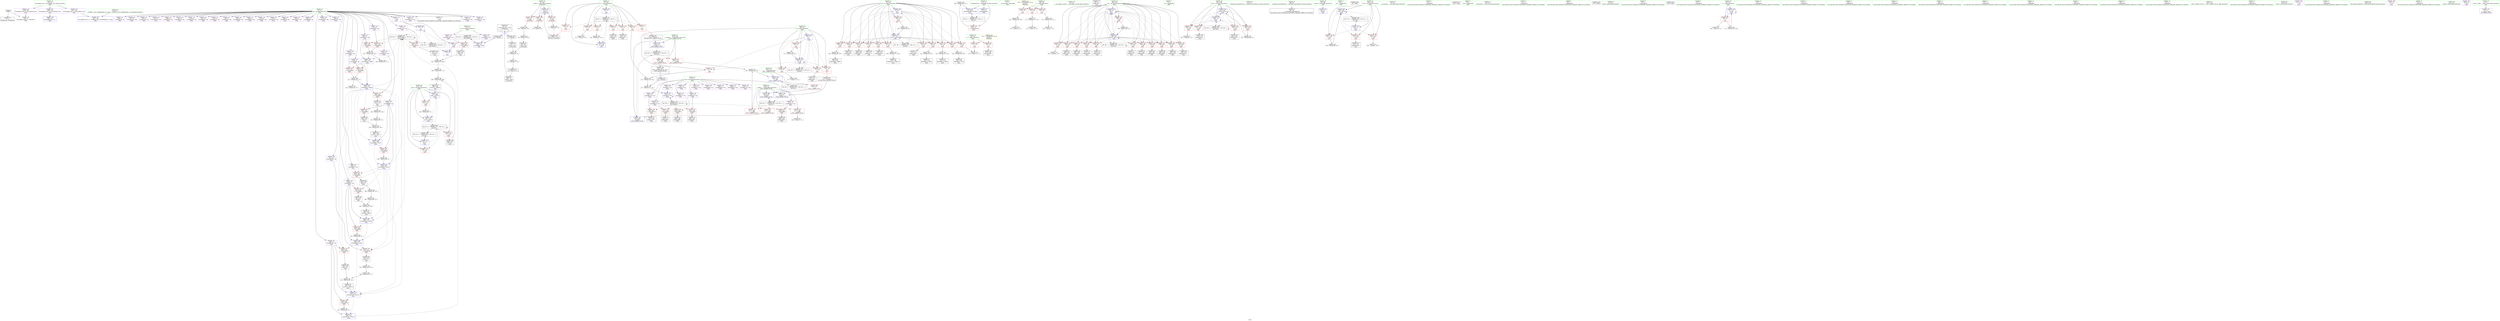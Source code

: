 digraph "SVFG" {
	label="SVFG";

	Node0x5567f04bdb80 [shape=record,color=grey,label="{NodeID: 0\nNullPtr}"];
	Node0x5567f04bdb80 -> Node0x5567f04e2b40[style=solid];
	Node0x5567f04bdb80 -> Node0x5567f04efb60[style=solid];
	Node0x5567f04f7830 [shape=record,color=grey,label="{NodeID: 360\n385 = Binary(379, 384, )\n}"];
	Node0x5567f04f7830 -> Node0x5567f04f73b0[style=solid];
	Node0x5567f04f1180 [shape=record,color=blue,label="{NodeID: 277\n101\<--390\nsum\<--conv152\nmain\n}"];
	Node0x5567f04f1180 -> Node0x5567f04e5d60[style=dashed];
	Node0x5567f04f1180 -> Node0x5567f04f1250[style=dashed];
	Node0x5567f04e4ec0 [shape=record,color=red,label="{NodeID: 194\n277\<--97\n\<--i14\nmain\n}"];
	Node0x5567f04e4ec0 -> Node0x5567f04e4360[style=solid];
	Node0x5567f04e18d0 [shape=record,color=purple,label="{NodeID: 111\n172\<--8\n\<--dp\nmain\n}"];
	Node0x5567f04e18d0 -> Node0x5567f04f0480[style=solid];
	Node0x5567f04e02f0 [shape=record,color=green,label="{NodeID: 28\n26\<--30\nllvm.global_ctors\<--llvm.global_ctors_field_insensitive\nGlob }"];
	Node0x5567f04e02f0 -> Node0x5567f04e92f0[style=solid];
	Node0x5567f04e02f0 -> Node0x5567f04e93c0[style=solid];
	Node0x5567f04e02f0 -> Node0x5567f04e94c0[style=solid];
	Node0x5567f04e6580 [shape=record,color=red,label="{NodeID: 222\n203\<--202\n\<--arrayidx32\nmain\n}"];
	Node0x5567f04e6580 -> Node0x5567f04e3800[style=solid];
	Node0x5567f04e8040 [shape=record,color=purple,label="{NodeID: 139\n330\<--8\narrayidx112\<--dp\nmain\n}"];
	Node0x5567f04e2c40 [shape=record,color=black,label="{NodeID: 56\n11\<--8\n\<--dp\nCan only get source location for instruction, argument, global var or function.}"];
	Node0x5567f05129f0 [shape=record,color=yellow,style=double,label="{NodeID: 416\n14V_1 = ENCHI(MR_14V_0)\npts\{94 \}\nFun[main]}"];
	Node0x5567f05129f0 -> Node0x5567f04ea390[style=dashed];
	Node0x5567f05129f0 -> Node0x5567f04ea460[style=dashed];
	Node0x5567f04f4fb0 [shape=record,color=grey,label="{NodeID: 333\n406 = Binary(405, 62, )\n}"];
	Node0x5567f04f4fb0 -> Node0x5567f04f14c0[style=solid];
	Node0x5567f04efb60 [shape=record,color=blue, style = dotted,label="{NodeID: 250\n458\<--3\nllvm.global_ctors_2\<--dummyVal\nGlob }"];
	Node0x5567f04e9760 [shape=record,color=red,label="{NodeID: 167\n65\<--57\n\<--i.addr\n_Z7inversei\n}"];
	Node0x5567f04e9760 -> Node0x5567f04f4830[style=solid];
	Node0x5567f04e4360 [shape=record,color=black,label="{NodeID: 84\n278\<--277\nidxprom77\<--\nmain\n}"];
	Node0x5567f04daef0 [shape=record,color=green,label="{NodeID: 1\n7\<--1\n__dso_handle\<--dummyObj\nGlob }"];
	Node0x5567f04f79b0 [shape=record,color=grey,label="{NodeID: 361\n235 = Binary(234, 236, )\n}"];
	Node0x5567f04f79b0 -> Node0x5567f04f9030[style=solid];
	Node0x5567f04f1250 [shape=record,color=blue,label="{NodeID: 278\n101\<--393\nsum\<--rem153\nmain\n}"];
	Node0x5567f04f1250 -> Node0x5567f04eafc0[style=dashed];
	Node0x5567f04e4f90 [shape=record,color=red,label="{NodeID: 195\n289\<--97\n\<--i14\nmain\n}"];
	Node0x5567f04e4f90 -> Node0x5567f04f4e30[style=solid];
	Node0x5567f04e19a0 [shape=record,color=purple,label="{NodeID: 112\n187\<--8\narrayidx23\<--dp\nmain\n}"];
	Node0x5567f04e03f0 [shape=record,color=green,label="{NodeID: 29\n31\<--32\n__cxx_global_var_init\<--__cxx_global_var_init_field_insensitive\n}"];
	Node0x5567f04e6650 [shape=record,color=red,label="{NodeID: 223\n206\<--205\n\<--arrayidx34\nmain\n}"];
	Node0x5567f04e6650 -> Node0x5567f04f4230[style=solid];
	Node0x5567f04e8110 [shape=record,color=purple,label="{NodeID: 140\n331\<--8\narrayidx113\<--dp\nmain\n}"];
	Node0x5567f04e2d40 [shape=record,color=black,label="{NodeID: 57\n84\<--22\nmain_ret\<--\nmain\n}"];
	Node0x5567f0512ad0 [shape=record,color=yellow,style=double,label="{NodeID: 417\n16V_1 = ENCHI(MR_16V_0)\npts\{96 \}\nFun[main]}"];
	Node0x5567f0512ad0 -> Node0x5567f04ea530[style=dashed];
	Node0x5567f0512ad0 -> Node0x5567f04ea600[style=dashed];
	Node0x5567f0512ad0 -> Node0x5567f04ea6d0[style=dashed];
	Node0x5567f04f5130 [shape=record,color=grey,label="{NodeID: 334\n303 = Binary(302, 288, )\n}"];
	Node0x5567f04f5130 -> Node0x5567f04e4910[style=solid];
	Node0x5567f04efc60 [shape=record,color=blue,label="{NodeID: 251\n57\<--56\ni.addr\<--i\n_Z7inversei\n}"];
	Node0x5567f04efc60 -> Node0x5567f04e9690[style=dashed];
	Node0x5567f04efc60 -> Node0x5567f04e9760[style=dashed];
	Node0x5567f04efc60 -> Node0x5567f04e9830[style=dashed];
	Node0x5567f04e9830 [shape=record,color=red,label="{NodeID: 168\n70\<--57\n\<--i.addr\n_Z7inversei\n}"];
	Node0x5567f04e9830 -> Node0x5567f04f4530[style=solid];
	Node0x5567f04e4430 [shape=record,color=black,label="{NodeID: 85\n282\<--281\nidxprom80\<--\nmain\n}"];
	Node0x5567f04bdae0 [shape=record,color=green,label="{NodeID: 2\n17\<--1\n.str\<--dummyObj\nGlob }"];
	Node0x5567f0523720 [shape=record,color=black,label="{NodeID: 445\n124 = PHI(415, )\n}"];
	Node0x5567f0523720 -> Node0x5567f04f70b0[style=solid];
	Node0x5567f04f7b30 [shape=record,color=grey,label="{NodeID: 362\n121 = Binary(119, 120, )\n}"];
	Node0x5567f04f7b30 -> Node0x5567f04f70b0[style=solid];
	Node0x5567f04f1320 [shape=record,color=blue,label="{NodeID: 279\n105\<--397\nj134\<--inc155\nmain\n}"];
	Node0x5567f04f1320 -> Node0x5567f04e6170[style=dashed];
	Node0x5567f04f1320 -> Node0x5567f04e6240[style=dashed];
	Node0x5567f04f1320 -> Node0x5567f04e6310[style=dashed];
	Node0x5567f04f1320 -> Node0x5567f04e63e0[style=dashed];
	Node0x5567f04f1320 -> Node0x5567f04f10b0[style=dashed];
	Node0x5567f04f1320 -> Node0x5567f04f1320[style=dashed];
	Node0x5567f04f1320 -> Node0x5567f050f470[style=dashed];
	Node0x5567f04e5060 [shape=record,color=red,label="{NodeID: 196\n315\<--97\n\<--i14\nmain\n}"];
	Node0x5567f04e5060 -> Node0x5567f04e49e0[style=solid];
	Node0x5567f04e1a70 [shape=record,color=purple,label="{NodeID: 113\n188\<--8\narrayidx24\<--dp\nmain\n}"];
	Node0x5567f04e04f0 [shape=record,color=green,label="{NodeID: 30\n35\<--36\n_ZNSt8ios_base4InitC1Ev\<--_ZNSt8ios_base4InitC1Ev_field_insensitive\n}"];
	Node0x5567f04e6720 [shape=record,color=red,label="{NodeID: 224\n217\<--216\n\<--arrayidx40\nmain\n}"];
	Node0x5567f04e6720 -> Node0x5567f04f7cb0[style=solid];
	Node0x5567f04e81e0 [shape=record,color=purple,label="{NodeID: 141\n338\<--8\narrayidx118\<--dp\nmain\n}"];
	Node0x5567f04e81e0 -> Node0x5567f04ef070[style=solid];
	Node0x5567f04e81e0 -> Node0x5567f04ef140[style=solid];
	Node0x5567f04e81e0 -> Node0x5567f04f0bd0[style=solid];
	Node0x5567f04e81e0 -> Node0x5567f04f0ca0[style=solid];
	Node0x5567f04e2e10 [shape=record,color=black,label="{NodeID: 58\n39\<--40\n\<--_ZNSt8ios_base4InitD1Ev\nCan only get source location for instruction, argument, global var or function.}"];
	Node0x5567f04f52b0 [shape=record,color=grey,label="{NodeID: 335\n269 = Binary(268, 67, )\n}"];
	Node0x5567f04f52b0 -> Node0x5567f04f0960[style=solid];
	Node0x5567f04efd30 [shape=record,color=blue,label="{NodeID: 252\n85\<--22\nretval\<--\nmain\n}"];
	Node0x5567f04e9900 [shape=record,color=red,label="{NodeID: 169\n110\<--87\n\<--i\nmain\n}"];
	Node0x5567f04e9900 -> Node0x5567f04f7fb0[style=solid];
	Node0x5567f04e4500 [shape=record,color=black,label="{NodeID: 86\n285\<--284\nconv82\<--\nmain\n}"];
	Node0x5567f04e4500 -> Node0x5567f04f5bb0[style=solid];
	Node0x5567f04bdc10 [shape=record,color=green,label="{NodeID: 3\n19\<--1\n.str.1\<--dummyObj\nGlob }"];
	Node0x5567f0523910 [shape=record,color=black,label="{NodeID: 446\n38 = PHI()\n}"];
	Node0x5567f04f7cb0 [shape=record,color=grey,label="{NodeID: 363\n231 = Binary(230, 217, )\n}"];
	Node0x5567f04f7cb0 -> Node0x5567f04f07c0[style=solid];
	Node0x5567f04f7cb0 -> Node0x5567f04f76b0[style=solid];
	Node0x5567f04f13f0 [shape=record,color=blue,label="{NodeID: 280\n103\<--402\ni130\<--inc158\nmain\n}"];
	Node0x5567f04f13f0 -> Node0x5567f04e5f00[style=dashed];
	Node0x5567f04f13f0 -> Node0x5567f04e5fd0[style=dashed];
	Node0x5567f04f13f0 -> Node0x5567f04e60a0[style=dashed];
	Node0x5567f04f13f0 -> Node0x5567f04f13f0[style=dashed];
	Node0x5567f04f13f0 -> Node0x5567f050ef70[style=dashed];
	Node0x5567f04e5130 [shape=record,color=red,label="{NodeID: 197\n327\<--97\n\<--i14\nmain\n}"];
	Node0x5567f04e5130 -> Node0x5567f04f5d30[style=solid];
	Node0x5567f04e1b40 [shape=record,color=purple,label="{NodeID: 114\n191\<--8\narrayidx26\<--dp\nmain\n}"];
	Node0x5567f04e1b40 -> Node0x5567f04e64b0[style=solid];
	Node0x5567f04e05f0 [shape=record,color=green,label="{NodeID: 31\n41\<--42\n__cxa_atexit\<--__cxa_atexit_field_insensitive\n}"];
	Node0x5567f04e67f0 [shape=record,color=red,label="{NodeID: 225\n227\<--226\n\<--arrayidx47\nmain\n}"];
	Node0x5567f04e67f0 -> Node0x5567f04e3c10[style=solid];
	Node0x5567f04e82b0 [shape=record,color=purple,label="{NodeID: 142\n371\<--8\narrayidx139\<--dp\nmain\n}"];
	Node0x5567f04e2f10 [shape=record,color=black,label="{NodeID: 59\n69\<--68\nconv\<--sub\n_Z7inversei\n}"];
	Node0x5567f04e2f10 -> Node0x5567f04f3f30[style=solid];
	Node0x5567f04f5430 [shape=record,color=grey,label="{NodeID: 336\n265 = Binary(264, 250, )\n}"];
	Node0x5567f04f5430 -> Node0x5567f04e4290[style=solid];
	Node0x5567f04efe00 [shape=record,color=blue,label="{NodeID: 253\n87\<--62\ni\<--\nmain\n}"];
	Node0x5567f04efe00 -> Node0x5567f0505d70[style=dashed];
	Node0x5567f04e99d0 [shape=record,color=red,label="{NodeID: 170\n119\<--87\n\<--i\nmain\n}"];
	Node0x5567f04e99d0 -> Node0x5567f04f7b30[style=solid];
	Node0x5567f04e45d0 [shape=record,color=black,label="{NodeID: 87\n291\<--290\nidxprom86\<--add85\nmain\n}"];
	Node0x5567f04ce390 [shape=record,color=green,label="{NodeID: 4\n22\<--1\n\<--dummyObj\nCan only get source location for instruction, argument, global var or function.}"];
	Node0x5567f05239e0 [shape=record,color=black,label="{NodeID: 447\n163 = PHI()\n}"];
	Node0x5567f04f7e30 [shape=record,color=grey,label="{NodeID: 364\n219 = Binary(218, 62, )\n}"];
	Node0x5567f04f7e30 -> Node0x5567f04e3a70[style=solid];
	Node0x5567f04f14c0 [shape=record,color=blue,label="{NodeID: 281\n21\<--406\n_ZZ4mainE2id\<--inc160\nmain\n}"];
	Node0x5567f04f14c0 -> Node0x5567f050d670[style=dashed];
	Node0x5567f04e5200 [shape=record,color=red,label="{NodeID: 198\n354\<--97\n\<--i14\nmain\n}"];
	Node0x5567f04e5200 -> Node0x5567f04f7230[style=solid];
	Node0x5567f04e6d40 [shape=record,color=purple,label="{NodeID: 115\n197\<--8\narrayidx28\<--dp\nmain\n}"];
	Node0x5567f04e06f0 [shape=record,color=green,label="{NodeID: 32\n40\<--46\n_ZNSt8ios_base4InitD1Ev\<--_ZNSt8ios_base4InitD1Ev_field_insensitive\n}"];
	Node0x5567f04e06f0 -> Node0x5567f04e2e10[style=solid];
	Node0x5567f04e68c0 [shape=record,color=red,label="{NodeID: 226\n230\<--229\n\<--arrayidx49\nmain\n}"];
	Node0x5567f04e68c0 -> Node0x5567f04f7cb0[style=solid];
	Node0x5567f04e8380 [shape=record,color=purple,label="{NodeID: 143\n374\<--8\narrayidx141\<--dp\nmain\n}"];
	Node0x5567f04e2fe0 [shape=record,color=black,label="{NodeID: 60\n73\<--72\nconv1\<--call\n_Z7inversei\n}"];
	Node0x5567f04e2fe0 -> Node0x5567f04f3f30[style=solid];
	Node0x5567f04f55b0 [shape=record,color=grey,label="{NodeID: 337\n307 = Binary(306, 67, )\n}"];
	Node0x5567f04f55b0 -> Node0x5567f04f0b00[style=solid];
	Node0x5567f04efed0 [shape=record,color=blue,label="{NodeID: 254\n89\<--62\nj\<--\nmain\n}"];
	Node0x5567f04efed0 -> Node0x5567f04e9eb0[style=dashed];
	Node0x5567f04efed0 -> Node0x5567f04e9f80[style=dashed];
	Node0x5567f04efed0 -> Node0x5567f04ea050[style=dashed];
	Node0x5567f04efed0 -> Node0x5567f04ea120[style=dashed];
	Node0x5567f04efed0 -> Node0x5567f04ea1f0[style=dashed];
	Node0x5567f04efed0 -> Node0x5567f04f0070[style=dashed];
	Node0x5567f04efed0 -> Node0x5567f0506270[style=dashed];
	Node0x5567f04e9aa0 [shape=record,color=red,label="{NodeID: 171\n122\<--87\n\<--i\nmain\n|{<s0>4}}"];
	Node0x5567f04e9aa0:s0 -> Node0x5567f0523ef0[style=solid,color=red];
	Node0x5567f04e46a0 [shape=record,color=black,label="{NodeID: 88\n295\<--294\nidxprom89\<--\nmain\n}"];
	Node0x5567f04ce420 [shape=record,color=green,label="{NodeID: 5\n24\<--1\n.str.2\<--dummyObj\nGlob }"];
	Node0x5567f0523ab0 [shape=record,color=black,label="{NodeID: 448\n72 = PHI(55, )\n}"];
	Node0x5567f0523ab0 -> Node0x5567f04e2fe0[style=solid];
	Node0x5567f04f7fb0 [shape=record,color=grey,label="{NodeID: 365\n111 = cmp(110, 112, )\n}"];
	Node0x5567f04f1590 [shape=record,color=blue,label="{NodeID: 282\n418\<--416\n__m.addr\<--__m\n_ZSt5__gcdIiET_S0_S0_\n}"];
	Node0x5567f04f1590 -> Node0x5567f0507670[style=dashed];
	Node0x5567f04e52d0 [shape=record,color=red,label="{NodeID: 199\n182\<--99\n\<--j18\nmain\n}"];
	Node0x5567f04e52d0 -> Node0x5567f04f8a30[style=solid];
	Node0x5567f04e6dd0 [shape=record,color=purple,label="{NodeID: 116\n198\<--8\narrayidx29\<--dp\nmain\n}"];
	Node0x5567f04e07f0 [shape=record,color=green,label="{NodeID: 33\n53\<--54\n_Z7inversei\<--_Z7inversei_field_insensitive\n}"];
	Node0x5567f04e6990 [shape=record,color=red,label="{NodeID: 227\n246\<--245\n\<--arrayidx58\nmain\n}"];
	Node0x5567f04e6990 -> Node0x5567f04e3e80[style=solid];
	Node0x5567f04e8450 [shape=record,color=purple,label="{NodeID: 144\n377\<--8\narrayidx143\<--dp\nmain\n}"];
	Node0x5567f04e8450 -> Node0x5567f04ef210[style=solid];
	Node0x5567f04e30b0 [shape=record,color=black,label="{NodeID: 61\n80\<--78\nconv3\<--cond\n_Z7inversei\n}"];
	Node0x5567f04e30b0 -> Node0x5567f04e3180[style=solid];
	Node0x5567f04f5730 [shape=record,color=grey,label="{NodeID: 338\n326 = Binary(324, 76, )\n}"];
	Node0x5567f04f5730 -> Node0x5567f04f64b0[style=solid];
	Node0x5567f04effa0 [shape=record,color=blue,label="{NodeID: 255\n133\<--127\narrayidx5\<--div\nmain\n}"];
	Node0x5567f04effa0 -> Node0x5567f04effa0[style=dashed];
	Node0x5567f04effa0 -> Node0x5567f0506770[style=dashed];
	Node0x5567f04e9b70 [shape=record,color=red,label="{NodeID: 172\n128\<--87\n\<--i\nmain\n}"];
	Node0x5567f04e9b70 -> Node0x5567f04e3250[style=solid];
	Node0x5567f04e4770 [shape=record,color=black,label="{NodeID: 89\n299\<--298\nidxprom92\<--\nmain\n}"];
	Node0x5567f04cf0a0 [shape=record,color=green,label="{NodeID: 6\n27\<--1\n\<--dummyObj\nCan only get source location for instruction, argument, global var or function.}"];
	Node0x5567f0523c10 [shape=record,color=black,label="{NodeID: 449\n141 = PHI(55, )\n}"];
	Node0x5567f0523c10 -> Node0x5567f04f0140[style=solid];
	Node0x5567f04f8130 [shape=record,color=grey,label="{NodeID: 366\n275 = cmp(273, 22, )\n}"];
	Node0x5567f04f1660 [shape=record,color=blue,label="{NodeID: 283\n420\<--417\n__n.addr\<--__n\n_ZSt5__gcdIiET_S0_S0_\n}"];
	Node0x5567f04f1660 -> Node0x5567f0507170[style=dashed];
	Node0x5567f04e53a0 [shape=record,color=red,label="{NodeID: 200\n189\<--99\n\<--j18\nmain\n}"];
	Node0x5567f04e53a0 -> Node0x5567f04e3590[style=solid];
	Node0x5567f04e6e60 [shape=record,color=purple,label="{NodeID: 117\n205\<--8\narrayidx34\<--dp\nmain\n}"];
	Node0x5567f04e6e60 -> Node0x5567f04e6650[style=solid];
	Node0x5567f04e6e60 -> Node0x5567f04f06f0[style=solid];
	Node0x5567f04e08f0 [shape=record,color=green,label="{NodeID: 34\n57\<--58\ni.addr\<--i.addr_field_insensitive\n_Z7inversei\n}"];
	Node0x5567f04e08f0 -> Node0x5567f04e9690[style=solid];
	Node0x5567f04e08f0 -> Node0x5567f04e9760[style=solid];
	Node0x5567f04e08f0 -> Node0x5567f04e9830[style=solid];
	Node0x5567f04e08f0 -> Node0x5567f04efc60[style=solid];
	Node0x5567f050d670 [shape=record,color=black,label="{NodeID: 394\nMR_4V_2 = PHI(MR_4V_3, MR_4V_1, )\npts\{23 \}\n}"];
	Node0x5567f050d670 -> Node0x5567f04e95c0[style=dashed];
	Node0x5567f050d670 -> Node0x5567f04f14c0[style=dashed];
	Node0x5567f04e6a60 [shape=record,color=red,label="{NodeID: 228\n260\<--259\n\<--arrayidx67\nmain\n}"];
	Node0x5567f04e6a60 -> Node0x5567f04e40f0[style=solid];
	Node0x5567f04e8520 [shape=record,color=purple,label="{NodeID: 145\n130\<--13\narrayidx\<--lcm\nmain\n}"];
	Node0x5567f04e3180 [shape=record,color=black,label="{NodeID: 62\n55\<--80\n_Z7inversei_ret\<--conv3\n_Z7inversei\n|{<s0>3|<s1>5}}"];
	Node0x5567f04e3180:s0 -> Node0x5567f0523ab0[style=solid,color=blue];
	Node0x5567f04e3180:s1 -> Node0x5567f0523c10[style=solid,color=blue];
	Node0x5567f04f58b0 [shape=record,color=grey,label="{NodeID: 339\n324 = Binary(323, 325, )\n}"];
	Node0x5567f04f58b0 -> Node0x5567f04f5730[style=solid];
	Node0x5567f04f0070 [shape=record,color=blue,label="{NodeID: 256\n89\<--137\nj\<--inc\nmain\n}"];
	Node0x5567f04f0070 -> Node0x5567f04e9eb0[style=dashed];
	Node0x5567f04f0070 -> Node0x5567f04e9f80[style=dashed];
	Node0x5567f04f0070 -> Node0x5567f04ea050[style=dashed];
	Node0x5567f04f0070 -> Node0x5567f04ea120[style=dashed];
	Node0x5567f04f0070 -> Node0x5567f04ea1f0[style=dashed];
	Node0x5567f04f0070 -> Node0x5567f04f0070[style=dashed];
	Node0x5567f04f0070 -> Node0x5567f0506270[style=dashed];
	Node0x5567f04e9c40 [shape=record,color=red,label="{NodeID: 173\n140\<--87\n\<--i\nmain\n|{<s0>5}}"];
	Node0x5567f04e9c40:s0 -> Node0x5567f05241d0[style=solid,color=red];
	Node0x5567f04e4840 [shape=record,color=black,label="{NodeID: 90\n302\<--301\nconv94\<--\nmain\n}"];
	Node0x5567f04e4840 -> Node0x5567f04f5130[style=solid];
	Node0x5567f04cf130 [shape=record,color=green,label="{NodeID: 7\n62\<--1\n\<--dummyObj\nCan only get source location for instruction, argument, global var or function.}"];
	Node0x5567f0523d50 [shape=record,color=black,label="{NodeID: 450\n152 = PHI()\n}"];
	Node0x5567f04f82b0 [shape=record,color=grey,label="{NodeID: 367\n428 = cmp(427, 22, )\n}"];
	Node0x5567f04f1730 [shape=record,color=blue,label="{NodeID: 284\n422\<--432\n__t\<--rem\n_ZSt5__gcdIiET_S0_S0_\n}"];
	Node0x5567f04f1730 -> Node0x5567f04ef7c0[style=dashed];
	Node0x5567f04f1730 -> Node0x5567f0507b70[style=dashed];
	Node0x5567f04e5470 [shape=record,color=red,label="{NodeID: 201\n199\<--99\n\<--j18\nmain\n}"];
	Node0x5567f04e5470 -> Node0x5567f04e3730[style=solid];
	Node0x5567f04e6f30 [shape=record,color=purple,label="{NodeID: 118\n212\<--8\narrayidx37\<--dp\nmain\n}"];
	Node0x5567f04e09c0 [shape=record,color=green,label="{NodeID: 35\n82\<--83\nmain\<--main_field_insensitive\n}"];
	Node0x5567f04e6b30 [shape=record,color=red,label="{NodeID: 229\n263\<--262\n\<--arrayidx69\nmain\n}"];
	Node0x5567f04e6b30 -> Node0x5567f04e41c0[style=solid];
	Node0x5567f04e85f0 [shape=record,color=purple,label="{NodeID: 146\n133\<--13\narrayidx5\<--lcm\nmain\n}"];
	Node0x5567f04e85f0 -> Node0x5567f04effa0[style=solid];
	Node0x5567f04e3250 [shape=record,color=black,label="{NodeID: 63\n129\<--128\nidxprom\<--\nmain\n}"];
	Node0x5567f04f5a30 [shape=record,color=grey,label="{NodeID: 340\n252 = Binary(251, 195, )\n}"];
	Node0x5567f04f5a30 -> Node0x5567f04e3f50[style=solid];
	Node0x5567f04f0140 [shape=record,color=blue,label="{NodeID: 257\n144\<--141\narrayidx8\<--call6\nmain\n}"];
	Node0x5567f04f0140 -> Node0x5567f0506c70[style=dashed];
	Node0x5567f04e9d10 [shape=record,color=red,label="{NodeID: 174\n142\<--87\n\<--i\nmain\n}"];
	Node0x5567f04e9d10 -> Node0x5567f04e33f0[style=solid];
	Node0x5567f04e4910 [shape=record,color=black,label="{NodeID: 91\n304\<--303\nconv96\<--add95\nmain\n}"];
	Node0x5567f04e4910 -> Node0x5567f04f0a30[style=solid];
	Node0x5567f04cf1c0 [shape=record,color=green,label="{NodeID: 8\n67\<--1\n\<--dummyObj\nCan only get source location for instruction, argument, global var or function.}"];
	Node0x5567f0523e20 [shape=record,color=black,label="{NodeID: 451\n410 = PHI()\n}"];
	Node0x5567f04f8430 [shape=record,color=grey,label="{NodeID: 368\n117 = cmp(116, 112, )\n}"];
	Node0x5567f04f1800 [shape=record,color=blue,label="{NodeID: 285\n418\<--434\n__m.addr\<--\n_ZSt5__gcdIiET_S0_S0_\n}"];
	Node0x5567f04f1800 -> Node0x5567f0507670[style=dashed];
	Node0x5567f04e5540 [shape=record,color=red,label="{NodeID: 202\n214\<--99\n\<--j18\nmain\n}"];
	Node0x5567f04e5540 -> Node0x5567f04e39a0[style=solid];
	Node0x5567f04e7000 [shape=record,color=purple,label="{NodeID: 119\n213\<--8\narrayidx38\<--dp\nmain\n}"];
	Node0x5567f04e0ac0 [shape=record,color=green,label="{NodeID: 36\n85\<--86\nretval\<--retval_field_insensitive\nmain\n}"];
	Node0x5567f04e0ac0 -> Node0x5567f04efd30[style=solid];
	Node0x5567f050e070 [shape=record,color=black,label="{NodeID: 396\nMR_18V_2 = PHI(MR_18V_4, MR_18V_1, )\npts\{98 \}\n}"];
	Node0x5567f050e070 -> Node0x5567f04f0550[style=dashed];
	Node0x5567f04e6c00 [shape=record,color=red,label="{NodeID: 230\n268\<--262\n\<--arrayidx69\nmain\n}"];
	Node0x5567f04e6c00 -> Node0x5567f04f52b0[style=solid];
	Node0x5567f04e86c0 [shape=record,color=purple,label="{NodeID: 147\n201\<--13\narrayidx31\<--lcm\nmain\n}"];
	Node0x5567f04e3320 [shape=record,color=black,label="{NodeID: 64\n132\<--131\nidxprom4\<--\nmain\n}"];
	Node0x5567f04f5bb0 [shape=record,color=grey,label="{NodeID: 341\n286 = Binary(285, 287, )\n}"];
	Node0x5567f04f5bb0 -> Node0x5567f04f4cb0[style=solid];
	Node0x5567f04f0210 [shape=record,color=blue,label="{NodeID: 258\n87\<--148\ni\<--inc10\nmain\n}"];
	Node0x5567f04f0210 -> Node0x5567f0505d70[style=dashed];
	Node0x5567f04e9de0 [shape=record,color=red,label="{NodeID: 175\n147\<--87\n\<--i\nmain\n}"];
	Node0x5567f04e9de0 -> Node0x5567f04f6630[style=solid];
	Node0x5567f04e49e0 [shape=record,color=black,label="{NodeID: 92\n316\<--315\nidxprom102\<--\nmain\n}"];
	Node0x5567f04cf250 [shape=record,color=green,label="{NodeID: 9\n76\<--1\n\<--dummyObj\nCan only get source location for instruction, argument, global var or function.}"];
	Node0x5567f0523ef0 [shape=record,color=black,label="{NodeID: 452\n416 = PHI(122, )\n0th arg _ZSt5__gcdIiET_S0_S0_ }"];
	Node0x5567f0523ef0 -> Node0x5567f04f1590[style=solid];
	Node0x5567f04f85b0 [shape=record,color=grey,label="{NodeID: 369\n61 = cmp(60, 62, )\n}"];
	Node0x5567f04f18d0 [shape=record,color=blue,label="{NodeID: 286\n420\<--436\n__n.addr\<--\n_ZSt5__gcdIiET_S0_S0_\n}"];
	Node0x5567f04f18d0 -> Node0x5567f0507170[style=dashed];
	Node0x5567f04e5610 [shape=record,color=red,label="{NodeID: 203\n223\<--99\n\<--j18\nmain\n}"];
	Node0x5567f04e5610 -> Node0x5567f04e3b40[style=solid];
	Node0x5567f04e70d0 [shape=record,color=purple,label="{NodeID: 120\n216\<--8\narrayidx40\<--dp\nmain\n}"];
	Node0x5567f04e70d0 -> Node0x5567f04e6720[style=solid];
	Node0x5567f04e0b90 [shape=record,color=green,label="{NodeID: 37\n87\<--88\ni\<--i_field_insensitive\nmain\n}"];
	Node0x5567f04e0b90 -> Node0x5567f04e9900[style=solid];
	Node0x5567f04e0b90 -> Node0x5567f04e99d0[style=solid];
	Node0x5567f04e0b90 -> Node0x5567f04e9aa0[style=solid];
	Node0x5567f04e0b90 -> Node0x5567f04e9b70[style=solid];
	Node0x5567f04e0b90 -> Node0x5567f04e9c40[style=solid];
	Node0x5567f04e0b90 -> Node0x5567f04e9d10[style=solid];
	Node0x5567f04e0b90 -> Node0x5567f04e9de0[style=solid];
	Node0x5567f04e0b90 -> Node0x5567f04efe00[style=solid];
	Node0x5567f04e0b90 -> Node0x5567f04f0210[style=solid];
	Node0x5567f050e570 [shape=record,color=black,label="{NodeID: 397\nMR_20V_2 = PHI(MR_20V_3, MR_20V_1, )\npts\{100 \}\n}"];
	Node0x5567f050e570 -> Node0x5567f04f0620[style=dashed];
	Node0x5567f050e570 -> Node0x5567f050e570[style=dashed];
	Node0x5567f04eebd0 [shape=record,color=red,label="{NodeID: 231\n284\<--283\n\<--arrayidx81\nmain\n}"];
	Node0x5567f04eebd0 -> Node0x5567f04e4500[style=solid];
	Node0x5567f04e8790 [shape=record,color=purple,label="{NodeID: 148\n202\<--13\narrayidx32\<--lcm\nmain\n}"];
	Node0x5567f04e8790 -> Node0x5567f04e6580[style=solid];
	Node0x5567f04e33f0 [shape=record,color=black,label="{NodeID: 65\n143\<--142\nidxprom7\<--\nmain\n}"];
	Node0x5567f04f5d30 [shape=record,color=grey,label="{NodeID: 342\n328 = Binary(327, 236, )\n}"];
	Node0x5567f04f5d30 -> Node0x5567f04e4c50[style=solid];
	Node0x5567f04f02e0 [shape=record,color=blue,label="{NodeID: 259\n91\<--157\nt\<--dec\nmain\n}"];
	Node0x5567f04f02e0 -> Node0x5567f04ea2c0[style=dashed];
	Node0x5567f04f02e0 -> Node0x5567f04f02e0[style=dashed];
	Node0x5567f04e9eb0 [shape=record,color=red,label="{NodeID: 176\n116\<--89\n\<--j\nmain\n}"];
	Node0x5567f04e9eb0 -> Node0x5567f04f8430[style=solid];
	Node0x5567f04e4ab0 [shape=record,color=black,label="{NodeID: 93\n320\<--319\nidxprom105\<--\nmain\n}"];
	Node0x5567f04cf2e0 [shape=record,color=green,label="{NodeID: 10\n79\<--1\n\<--dummyObj\nCan only get source location for instruction, argument, global var or function.}"];
	Node0x5567f0524090 [shape=record,color=black,label="{NodeID: 453\n417 = PHI(123, )\n1st arg _ZSt5__gcdIiET_S0_S0_ }"];
	Node0x5567f0524090 -> Node0x5567f04f1660[style=solid];
	Node0x5567f04f8730 [shape=record,color=grey,label="{NodeID: 370\n313 = cmp(311, 22, )\n}"];
	Node0x5567f04e56e0 [shape=record,color=red,label="{NodeID: 204\n243\<--99\n\<--j18\nmain\n}"];
	Node0x5567f04e56e0 -> Node0x5567f04e3db0[style=solid];
	Node0x5567f04e71a0 [shape=record,color=purple,label="{NodeID: 121\n221\<--8\narrayidx43\<--dp\nmain\n}"];
	Node0x5567f04e0c60 [shape=record,color=green,label="{NodeID: 38\n89\<--90\nj\<--j_field_insensitive\nmain\n}"];
	Node0x5567f04e0c60 -> Node0x5567f04e9eb0[style=solid];
	Node0x5567f04e0c60 -> Node0x5567f04e9f80[style=solid];
	Node0x5567f04e0c60 -> Node0x5567f04ea050[style=solid];
	Node0x5567f04e0c60 -> Node0x5567f04ea120[style=solid];
	Node0x5567f04e0c60 -> Node0x5567f04ea1f0[style=solid];
	Node0x5567f04e0c60 -> Node0x5567f04efed0[style=solid];
	Node0x5567f04e0c60 -> Node0x5567f04f0070[style=solid];
	Node0x5567f050ea70 [shape=record,color=black,label="{NodeID: 398\nMR_22V_2 = PHI(MR_22V_4, MR_22V_1, )\npts\{102 \}\n}"];
	Node0x5567f050ea70 -> Node0x5567f04f0f10[style=dashed];
	Node0x5567f04eec60 [shape=record,color=red,label="{NodeID: 232\n298\<--297\n\<--arrayidx91\nmain\n}"];
	Node0x5567f04eec60 -> Node0x5567f04e4770[style=solid];
	Node0x5567f04e8860 [shape=record,color=purple,label="{NodeID: 149\n225\<--13\narrayidx46\<--lcm\nmain\n}"];
	Node0x5567f04e34c0 [shape=record,color=black,label="{NodeID: 66\n186\<--185\nidxprom22\<--\nmain\n}"];
	Node0x5567f04f5eb0 [shape=record,color=grey,label="{NodeID: 343\n248 = Binary(247, 249, )\n}"];
	Node0x5567f04f5eb0 -> Node0x5567f04f61b0[style=solid];
	Node0x5567f04f03b0 [shape=record,color=blue,label="{NodeID: 260\n170\<--62\n\<--\nmain\n}"];
	Node0x5567f04f03b0 -> Node0x5567f04f0480[style=dashed];
	Node0x5567f04e9f80 [shape=record,color=red,label="{NodeID: 177\n120\<--89\n\<--j\nmain\n}"];
	Node0x5567f04e9f80 -> Node0x5567f04f7b30[style=solid];
	Node0x5567f04e4b80 [shape=record,color=black,label="{NodeID: 94\n323\<--322\nconv107\<--\nmain\n}"];
	Node0x5567f04e4b80 -> Node0x5567f04f58b0[style=solid];
	Node0x5567f04cf370 [shape=record,color=green,label="{NodeID: 11\n112\<--1\n\<--dummyObj\nCan only get source location for instruction, argument, global var or function.}"];
	Node0x5567f05241d0 [shape=record,color=black,label="{NodeID: 454\n56 = PHI(71, 140, )\n0th arg _Z7inversei }"];
	Node0x5567f05241d0 -> Node0x5567f04efc60[style=solid];
	Node0x5567f04f88b0 [shape=record,color=grey,label="{NodeID: 371\n160 = cmp(156, 22, )\n}"];
	Node0x5567f04e57b0 [shape=record,color=red,label="{NodeID: 205\n256\<--99\n\<--j18\nmain\n}"];
	Node0x5567f04e57b0 -> Node0x5567f04e4020[style=solid];
	Node0x5567f04e7270 [shape=record,color=purple,label="{NodeID: 122\n222\<--8\narrayidx44\<--dp\nmain\n}"];
	Node0x5567f04e0d30 [shape=record,color=green,label="{NodeID: 39\n91\<--92\nt\<--t_field_insensitive\nmain\n}"];
	Node0x5567f04e0d30 -> Node0x5567f04ea2c0[style=solid];
	Node0x5567f04e0d30 -> Node0x5567f04f02e0[style=solid];
	Node0x5567f050ef70 [shape=record,color=black,label="{NodeID: 399\nMR_24V_2 = PHI(MR_24V_4, MR_24V_1, )\npts\{104 \}\n}"];
	Node0x5567f050ef70 -> Node0x5567f04f0fe0[style=dashed];
	Node0x5567f04eed30 [shape=record,color=red,label="{NodeID: 233\n301\<--300\n\<--arrayidx93\nmain\n}"];
	Node0x5567f04eed30 -> Node0x5567f04e4840[style=solid];
	Node0x5567f04e8930 [shape=record,color=purple,label="{NodeID: 150\n226\<--13\narrayidx47\<--lcm\nmain\n}"];
	Node0x5567f04e8930 -> Node0x5567f04e67f0[style=solid];
	Node0x5567f04e3590 [shape=record,color=black,label="{NodeID: 67\n190\<--189\nidxprom25\<--\nmain\n}"];
	Node0x5567f04f6030 [shape=record,color=grey,label="{NodeID: 344\n157 = Binary(156, 158, )\n}"];
	Node0x5567f04f6030 -> Node0x5567f04f02e0[style=solid];
	Node0x5567f04f0480 [shape=record,color=blue,label="{NodeID: 261\n172\<--62\n\<--\nmain\n}"];
	Node0x5567f04f0480 -> Node0x5567f04ef210[style=dashed];
	Node0x5567f04f0480 -> Node0x5567f04ebec0[style=dashed];
	Node0x5567f04f0480 -> Node0x5567f050f970[style=dashed];
	Node0x5567f04ea050 [shape=record,color=red,label="{NodeID: 178\n123\<--89\n\<--j\nmain\n|{<s0>4}}"];
	Node0x5567f04ea050:s0 -> Node0x5567f0524090[style=solid,color=red];
	Node0x5567f04e4c50 [shape=record,color=black,label="{NodeID: 95\n329\<--328\nidxprom111\<--add110\nmain\n}"];
	Node0x5567f04df5d0 [shape=record,color=green,label="{NodeID: 12\n158\<--1\n\<--dummyObj\nCan only get source location for instruction, argument, global var or function.}"];
	Node0x5567f04f8a30 [shape=record,color=grey,label="{NodeID: 372\n183 = cmp(182, 112, )\n}"];
	Node0x5567f04e5880 [shape=record,color=red,label="{NodeID: 206\n281\<--99\n\<--j18\nmain\n}"];
	Node0x5567f04e5880 -> Node0x5567f04e4430[style=solid];
	Node0x5567f04e7340 [shape=record,color=purple,label="{NodeID: 123\n229\<--8\narrayidx49\<--dp\nmain\n}"];
	Node0x5567f04e7340 -> Node0x5567f04e68c0[style=solid];
	Node0x5567f04e7340 -> Node0x5567f04f07c0[style=solid];
	Node0x5567f04e0e00 [shape=record,color=green,label="{NodeID: 40\n93\<--94\nr\<--r_field_insensitive\nmain\n}"];
	Node0x5567f04e0e00 -> Node0x5567f04ea390[style=solid];
	Node0x5567f04e0e00 -> Node0x5567f04ea460[style=solid];
	Node0x5567f050f470 [shape=record,color=black,label="{NodeID: 400\nMR_26V_2 = PHI(MR_26V_3, MR_26V_1, )\npts\{106 \}\n}"];
	Node0x5567f050f470 -> Node0x5567f04f10b0[style=dashed];
	Node0x5567f050f470 -> Node0x5567f050f470[style=dashed];
	Node0x5567f04eee00 [shape=record,color=red,label="{NodeID: 234\n306\<--300\n\<--arrayidx93\nmain\n}"];
	Node0x5567f04eee00 -> Node0x5567f04f55b0[style=solid];
	Node0x5567f04e8a00 [shape=record,color=purple,label="{NodeID: 151\n258\<--13\narrayidx66\<--lcm\nmain\n}"];
	Node0x5567f04e3660 [shape=record,color=black,label="{NodeID: 68\n196\<--194\nidxprom27\<--add\nmain\n}"];
	Node0x5567f04f61b0 [shape=record,color=grey,label="{NodeID: 345\n250 = Binary(248, 76, )\n}"];
	Node0x5567f04f61b0 -> Node0x5567f04f5430[style=solid];
	Node0x5567f04f0550 [shape=record,color=blue,label="{NodeID: 262\n97\<--22\ni14\<--\nmain\n}"];
	Node0x5567f04f0550 -> Node0x5567f04ea7a0[style=dashed];
	Node0x5567f04f0550 -> Node0x5567f04ea870[style=dashed];
	Node0x5567f04f0550 -> Node0x5567f04ea940[style=dashed];
	Node0x5567f04f0550 -> Node0x5567f04eaa10[style=dashed];
	Node0x5567f04f0550 -> Node0x5567f04eaae0[style=dashed];
	Node0x5567f04f0550 -> Node0x5567f04e4d20[style=dashed];
	Node0x5567f04f0550 -> Node0x5567f04e4df0[style=dashed];
	Node0x5567f04f0550 -> Node0x5567f04e4ec0[style=dashed];
	Node0x5567f04f0550 -> Node0x5567f04e4f90[style=dashed];
	Node0x5567f04f0550 -> Node0x5567f04e5060[style=dashed];
	Node0x5567f04f0550 -> Node0x5567f04e5130[style=dashed];
	Node0x5567f04f0550 -> Node0x5567f04e5200[style=dashed];
	Node0x5567f04f0550 -> Node0x5567f04f0e40[style=dashed];
	Node0x5567f04f0550 -> Node0x5567f050e070[style=dashed];
	Node0x5567f04ea120 [shape=record,color=red,label="{NodeID: 179\n131\<--89\n\<--j\nmain\n}"];
	Node0x5567f04ea120 -> Node0x5567f04e3320[style=solid];
	Node0x5567f04e1cc0 [shape=record,color=black,label="{NodeID: 96\n333\<--332\nidxprom114\<--\nmain\n}"];
	Node0x5567f04df660 [shape=record,color=green,label="{NodeID: 13\n165\<--1\n\<--dummyObj\nCan only get source location for instruction, argument, global var or function.}"];
	Node0x5567f04f8bb0 [shape=record,color=grey,label="{NodeID: 373\n178 = cmp(176, 177, )\n}"];
	Node0x5567f04e5950 [shape=record,color=red,label="{NodeID: 207\n294\<--99\n\<--j18\nmain\n}"];
	Node0x5567f04e5950 -> Node0x5567f04e46a0[style=solid];
	Node0x5567f04e7410 [shape=record,color=purple,label="{NodeID: 124\n241\<--8\narrayidx55\<--dp\nmain\n}"];
	Node0x5567f04e0ed0 [shape=record,color=green,label="{NodeID: 41\n95\<--96\nc\<--c_field_insensitive\nmain\n}"];
	Node0x5567f04e0ed0 -> Node0x5567f04ea530[style=solid];
	Node0x5567f04e0ed0 -> Node0x5567f04ea600[style=solid];
	Node0x5567f04e0ed0 -> Node0x5567f04ea6d0[style=solid];
	Node0x5567f050f970 [shape=record,color=black,label="{NodeID: 401\nMR_28V_2 = PHI(MR_28V_5, MR_28V_1, )\npts\{120000 \}\n}"];
	Node0x5567f050f970 -> Node0x5567f04f03b0[style=dashed];
	Node0x5567f04eeed0 [shape=record,color=red,label="{NodeID: 235\n322\<--321\n\<--arrayidx106\nmain\n}"];
	Node0x5567f04eeed0 -> Node0x5567f04e4b80[style=solid];
	Node0x5567f04e8ad0 [shape=record,color=purple,label="{NodeID: 152\n259\<--13\narrayidx67\<--lcm\nmain\n}"];
	Node0x5567f04e8ad0 -> Node0x5567f04e6a60[style=solid];
	Node0x5567f04e3730 [shape=record,color=black,label="{NodeID: 69\n200\<--199\nidxprom30\<--\nmain\n}"];
	Node0x5567f04f6330 [shape=record,color=grey,label="{NodeID: 346\n209 = Binary(207, 67, )\n}"];
	Node0x5567f04f0620 [shape=record,color=blue,label="{NodeID: 263\n99\<--62\nj18\<--\nmain\n}"];
	Node0x5567f04f0620 -> Node0x5567f04e52d0[style=dashed];
	Node0x5567f04f0620 -> Node0x5567f04e53a0[style=dashed];
	Node0x5567f04f0620 -> Node0x5567f04e5470[style=dashed];
	Node0x5567f04f0620 -> Node0x5567f04e5540[style=dashed];
	Node0x5567f04f0620 -> Node0x5567f04e5610[style=dashed];
	Node0x5567f04f0620 -> Node0x5567f04e56e0[style=dashed];
	Node0x5567f04f0620 -> Node0x5567f04e57b0[style=dashed];
	Node0x5567f04f0620 -> Node0x5567f04e5880[style=dashed];
	Node0x5567f04f0620 -> Node0x5567f04e5950[style=dashed];
	Node0x5567f04f0620 -> Node0x5567f04e5a20[style=dashed];
	Node0x5567f04f0620 -> Node0x5567f04e5af0[style=dashed];
	Node0x5567f04f0620 -> Node0x5567f04e5bc0[style=dashed];
	Node0x5567f04f0620 -> Node0x5567f04f0620[style=dashed];
	Node0x5567f04f0620 -> Node0x5567f04f0d70[style=dashed];
	Node0x5567f04f0620 -> Node0x5567f050e570[style=dashed];
	Node0x5567f04ea1f0 [shape=record,color=red,label="{NodeID: 180\n136\<--89\n\<--j\nmain\n}"];
	Node0x5567f04ea1f0 -> Node0x5567f04f6c30[style=solid];
	Node0x5567f04e1d90 [shape=record,color=black,label="{NodeID: 97\n337\<--336\nidxprom117\<--\nmain\n}"];
	Node0x5567f04df6f0 [shape=record,color=green,label="{NodeID: 14\n166\<--1\n\<--dummyObj\nCan only get source location for instruction, argument, global var or function.}"];
	Node0x5567f04f8d30 [shape=record,color=grey,label="{NodeID: 374\n362 = cmp(361, 195, )\n}"];
	Node0x5567f04e5a20 [shape=record,color=red,label="{NodeID: 208\n319\<--99\n\<--j18\nmain\n}"];
	Node0x5567f04e5a20 -> Node0x5567f04e4ab0[style=solid];
	Node0x5567f04e74e0 [shape=record,color=purple,label="{NodeID: 125\n242\<--8\narrayidx56\<--dp\nmain\n}"];
	Node0x5567f04e0fa0 [shape=record,color=green,label="{NodeID: 42\n97\<--98\ni14\<--i14_field_insensitive\nmain\n}"];
	Node0x5567f04e0fa0 -> Node0x5567f04ea7a0[style=solid];
	Node0x5567f04e0fa0 -> Node0x5567f04ea870[style=solid];
	Node0x5567f04e0fa0 -> Node0x5567f04ea940[style=solid];
	Node0x5567f04e0fa0 -> Node0x5567f04eaa10[style=solid];
	Node0x5567f04e0fa0 -> Node0x5567f04eaae0[style=solid];
	Node0x5567f04e0fa0 -> Node0x5567f04e4d20[style=solid];
	Node0x5567f04e0fa0 -> Node0x5567f04e4df0[style=solid];
	Node0x5567f04e0fa0 -> Node0x5567f04e4ec0[style=solid];
	Node0x5567f04e0fa0 -> Node0x5567f04e4f90[style=solid];
	Node0x5567f04e0fa0 -> Node0x5567f04e5060[style=solid];
	Node0x5567f04e0fa0 -> Node0x5567f04e5130[style=solid];
	Node0x5567f04e0fa0 -> Node0x5567f04e5200[style=solid];
	Node0x5567f04e0fa0 -> Node0x5567f04f0550[style=solid];
	Node0x5567f04e0fa0 -> Node0x5567f04f0e40[style=solid];
	Node0x5567f04eefa0 [shape=record,color=red,label="{NodeID: 236\n336\<--335\n\<--arrayidx116\nmain\n}"];
	Node0x5567f04eefa0 -> Node0x5567f04e1d90[style=solid];
	Node0x5567f04e8ba0 [shape=record,color=purple,label="{NodeID: 153\n296\<--13\narrayidx90\<--lcm\nmain\n}"];
	Node0x5567f04e3800 [shape=record,color=black,label="{NodeID: 70\n204\<--203\nidxprom33\<--\nmain\n}"];
	Node0x5567f04f64b0 [shape=record,color=grey,label="{NodeID: 347\n341 = Binary(340, 326, )\n}"];
	Node0x5567f04f64b0 -> Node0x5567f04e1f30[style=solid];
	Node0x5567f04f06f0 [shape=record,color=blue,label="{NodeID: 264\n205\<--207\narrayidx34\<--add35\nmain\n}"];
	Node0x5567f04f06f0 -> Node0x5567f04e6720[style=dashed];
	Node0x5567f04f06f0 -> Node0x5567f04e68c0[style=dashed];
	Node0x5567f04f06f0 -> Node0x5567f04f07c0[style=dashed];
	Node0x5567f04ea2c0 [shape=record,color=red,label="{NodeID: 181\n156\<--91\n\<--t\nmain\n}"];
	Node0x5567f04ea2c0 -> Node0x5567f04f6030[style=solid];
	Node0x5567f04ea2c0 -> Node0x5567f04f88b0[style=solid];
	Node0x5567f04e1e60 [shape=record,color=black,label="{NodeID: 98\n340\<--339\nconv119\<--\nmain\n}"];
	Node0x5567f04e1e60 -> Node0x5567f04f64b0[style=solid];
	Node0x5567f04df780 [shape=record,color=green,label="{NodeID: 15\n167\<--1\n\<--dummyObj\nCan only get source location for instruction, argument, global var or function.}"];
	Node0x5567f04f8eb0 [shape=record,color=grey,label="{NodeID: 375\n367 = cmp(366, 112, )\n}"];
	Node0x5567f04e5af0 [shape=record,color=red,label="{NodeID: 209\n332\<--99\n\<--j18\nmain\n}"];
	Node0x5567f04e5af0 -> Node0x5567f04e1cc0[style=solid];
	Node0x5567f04e75b0 [shape=record,color=purple,label="{NodeID: 126\n245\<--8\narrayidx58\<--dp\nmain\n}"];
	Node0x5567f04e75b0 -> Node0x5567f04e6990[style=solid];
	Node0x5567f04e1070 [shape=record,color=green,label="{NodeID: 43\n99\<--100\nj18\<--j18_field_insensitive\nmain\n}"];
	Node0x5567f04e1070 -> Node0x5567f04e52d0[style=solid];
	Node0x5567f04e1070 -> Node0x5567f04e53a0[style=solid];
	Node0x5567f04e1070 -> Node0x5567f04e5470[style=solid];
	Node0x5567f04e1070 -> Node0x5567f04e5540[style=solid];
	Node0x5567f04e1070 -> Node0x5567f04e5610[style=solid];
	Node0x5567f04e1070 -> Node0x5567f04e56e0[style=solid];
	Node0x5567f04e1070 -> Node0x5567f04e57b0[style=solid];
	Node0x5567f04e1070 -> Node0x5567f04e5880[style=solid];
	Node0x5567f04e1070 -> Node0x5567f04e5950[style=solid];
	Node0x5567f04e1070 -> Node0x5567f04e5a20[style=solid];
	Node0x5567f04e1070 -> Node0x5567f04e5af0[style=solid];
	Node0x5567f04e1070 -> Node0x5567f04e5bc0[style=solid];
	Node0x5567f04e1070 -> Node0x5567f04f0620[style=solid];
	Node0x5567f04e1070 -> Node0x5567f04f0d70[style=solid];
	Node0x5567f04f3810 [shape=record,color=black,label="{NodeID: 320\n78 = PHI(79, 75, )\n}"];
	Node0x5567f04f3810 -> Node0x5567f04e30b0[style=solid];
	Node0x5567f04ef070 [shape=record,color=red,label="{NodeID: 237\n339\<--338\n\<--arrayidx118\nmain\n}"];
	Node0x5567f04ef070 -> Node0x5567f04e1e60[style=solid];
	Node0x5567f04e8c70 [shape=record,color=purple,label="{NodeID: 154\n297\<--13\narrayidx91\<--lcm\nmain\n}"];
	Node0x5567f04e8c70 -> Node0x5567f04eec60[style=solid];
	Node0x5567f04e38d0 [shape=record,color=black,label="{NodeID: 71\n211\<--210\nidxprom36\<--\nmain\n}"];
	Node0x5567f04f6630 [shape=record,color=grey,label="{NodeID: 348\n148 = Binary(147, 62, )\n}"];
	Node0x5567f04f6630 -> Node0x5567f04f0210[style=solid];
	Node0x5567f04f07c0 [shape=record,color=blue,label="{NodeID: 265\n229\<--231\narrayidx49\<--add50\nmain\n}"];
	Node0x5567f04f07c0 -> Node0x5567f04e6990[style=dashed];
	Node0x5567f04f07c0 -> Node0x5567f04e6b30[style=dashed];
	Node0x5567f04f07c0 -> Node0x5567f04eebd0[style=dashed];
	Node0x5567f04f07c0 -> Node0x5567f04eed30[style=dashed];
	Node0x5567f04f07c0 -> Node0x5567f04eeed0[style=dashed];
	Node0x5567f04f07c0 -> Node0x5567f04ef070[style=dashed];
	Node0x5567f04f07c0 -> Node0x5567f04f0890[style=dashed];
	Node0x5567f04f07c0 -> Node0x5567f04f0a30[style=dashed];
	Node0x5567f04f07c0 -> Node0x5567f04f0bd0[style=dashed];
	Node0x5567f04f07c0 -> Node0x5567f04ebec0[style=dashed];
	Node0x5567f04ea390 [shape=record,color=red,label="{NodeID: 182\n177\<--93\n\<--r\nmain\n}"];
	Node0x5567f04ea390 -> Node0x5567f04f8bb0[style=solid];
	Node0x5567f04e1f30 [shape=record,color=black,label="{NodeID: 99\n342\<--341\nconv121\<--add120\nmain\n}"];
	Node0x5567f04e1f30 -> Node0x5567f04f0bd0[style=solid];
	Node0x5567f04df810 [shape=record,color=green,label="{NodeID: 16\n195\<--1\n\<--dummyObj\nCan only get source location for instruction, argument, global var or function.}"];
	Node0x5567f04f9030 [shape=record,color=grey,label="{NodeID: 376\n237 = cmp(235, 22, )\n}"];
	Node0x5567f04e5bc0 [shape=record,color=red,label="{NodeID: 210\n349\<--99\n\<--j18\nmain\n}"];
	Node0x5567f04e5bc0 -> Node0x5567f04f6db0[style=solid];
	Node0x5567f04e7680 [shape=record,color=purple,label="{NodeID: 127\n254\<--8\narrayidx63\<--dp\nmain\n}"];
	Node0x5567f04e1140 [shape=record,color=green,label="{NodeID: 44\n101\<--102\nsum\<--sum_field_insensitive\nmain\n}"];
	Node0x5567f04e1140 -> Node0x5567f04e5c90[style=solid];
	Node0x5567f04e1140 -> Node0x5567f04e5d60[style=solid];
	Node0x5567f04e1140 -> Node0x5567f04e5e30[style=solid];
	Node0x5567f04e1140 -> Node0x5567f04f0f10[style=solid];
	Node0x5567f04e1140 -> Node0x5567f04f1180[style=solid];
	Node0x5567f04e1140 -> Node0x5567f04f1250[style=solid];
	Node0x5567f04f3db0 [shape=record,color=grey,label="{NodeID: 321\n432 = Binary(430, 431, )\n}"];
	Node0x5567f04f3db0 -> Node0x5567f04f1730[style=solid];
	Node0x5567f04ef140 [shape=record,color=red,label="{NodeID: 238\n344\<--338\n\<--arrayidx118\nmain\n}"];
	Node0x5567f04ef140 -> Node0x5567f04f6ab0[style=solid];
	Node0x5567f04e8d40 [shape=record,color=purple,label="{NodeID: 155\n334\<--13\narrayidx115\<--lcm\nmain\n}"];
	Node0x5567f04e39a0 [shape=record,color=black,label="{NodeID: 72\n215\<--214\nidxprom39\<--\nmain\n}"];
	Node0x5567f04f67b0 [shape=record,color=grey,label="{NodeID: 349\n402 = Binary(401, 62, )\n}"];
	Node0x5567f04f67b0 -> Node0x5567f04f13f0[style=solid];
	Node0x5567f04f0890 [shape=record,color=blue,label="{NodeID: 266\n262\<--266\narrayidx69\<--conv72\nmain\n}"];
	Node0x5567f04f0890 -> Node0x5567f04e6c00[style=dashed];
	Node0x5567f04f0890 -> Node0x5567f04f0960[style=dashed];
	Node0x5567f04ea460 [shape=record,color=red,label="{NodeID: 183\n369\<--93\n\<--r\nmain\n}"];
	Node0x5567f04ea460 -> Node0x5567f04e2000[style=solid];
	Node0x5567f04e2000 [shape=record,color=black,label="{NodeID: 100\n370\<--369\nidxprom138\<--\nmain\n}"];
	Node0x5567f04df8e0 [shape=record,color=green,label="{NodeID: 17\n236\<--1\n\<--dummyObj\nCan only get source location for instruction, argument, global var or function.}"];
	Node0x5567f0505d70 [shape=record,color=black,label="{NodeID: 377\nMR_8V_3 = PHI(MR_8V_4, MR_8V_2, )\npts\{88 \}\n}"];
	Node0x5567f0505d70 -> Node0x5567f04e9900[style=dashed];
	Node0x5567f0505d70 -> Node0x5567f04e99d0[style=dashed];
	Node0x5567f0505d70 -> Node0x5567f04e9aa0[style=dashed];
	Node0x5567f0505d70 -> Node0x5567f04e9b70[style=dashed];
	Node0x5567f0505d70 -> Node0x5567f04e9c40[style=dashed];
	Node0x5567f0505d70 -> Node0x5567f04e9d10[style=dashed];
	Node0x5567f0505d70 -> Node0x5567f04e9de0[style=dashed];
	Node0x5567f0505d70 -> Node0x5567f04f0210[style=dashed];
	Node0x5567f04e5c90 [shape=record,color=red,label="{NodeID: 211\n387\<--101\n\<--sum\nmain\n}"];
	Node0x5567f04e5c90 -> Node0x5567f04e14c0[style=solid];
	Node0x5567f04e7750 [shape=record,color=purple,label="{NodeID: 128\n255\<--8\narrayidx64\<--dp\nmain\n}"];
	Node0x5567f04e1210 [shape=record,color=green,label="{NodeID: 45\n103\<--104\ni130\<--i130_field_insensitive\nmain\n}"];
	Node0x5567f04e1210 -> Node0x5567f04e5f00[style=solid];
	Node0x5567f04e1210 -> Node0x5567f04e5fd0[style=solid];
	Node0x5567f04e1210 -> Node0x5567f04e60a0[style=solid];
	Node0x5567f04e1210 -> Node0x5567f04f0fe0[style=solid];
	Node0x5567f04e1210 -> Node0x5567f04f13f0[style=solid];
	Node0x5567f04f3f30 [shape=record,color=grey,label="{NodeID: 322\n74 = Binary(69, 73, )\n}"];
	Node0x5567f04f3f30 -> Node0x5567f04f40b0[style=solid];
	Node0x5567f04ef210 [shape=record,color=red,label="{NodeID: 239\n378\<--377\n\<--arrayidx143\nmain\n}"];
	Node0x5567f04ef210 -> Node0x5567f04e2270[style=solid];
	Node0x5567f04e8e10 [shape=record,color=purple,label="{NodeID: 156\n335\<--13\narrayidx116\<--lcm\nmain\n}"];
	Node0x5567f04e8e10 -> Node0x5567f04eefa0[style=solid];
	Node0x5567f04e3a70 [shape=record,color=black,label="{NodeID: 73\n220\<--219\nidxprom42\<--add41\nmain\n}"];
	Node0x5567f04f6930 [shape=record,color=grey,label="{NodeID: 350\n397 = Binary(396, 62, )\n}"];
	Node0x5567f04f6930 -> Node0x5567f04f1320[style=solid];
	Node0x5567f04f0960 [shape=record,color=blue,label="{NodeID: 267\n262\<--269\narrayidx69\<--rem73\nmain\n}"];
	Node0x5567f04f0960 -> Node0x5567f04eebd0[style=dashed];
	Node0x5567f04f0960 -> Node0x5567f04eed30[style=dashed];
	Node0x5567f04f0960 -> Node0x5567f04eeed0[style=dashed];
	Node0x5567f04f0960 -> Node0x5567f04ef070[style=dashed];
	Node0x5567f04f0960 -> Node0x5567f04f0a30[style=dashed];
	Node0x5567f04f0960 -> Node0x5567f04f0bd0[style=dashed];
	Node0x5567f04f0960 -> Node0x5567f04ebec0[style=dashed];
	Node0x5567f04ea530 [shape=record,color=red,label="{NodeID: 184\n234\<--95\n\<--c\nmain\n}"];
	Node0x5567f04ea530 -> Node0x5567f04f79b0[style=solid];
	Node0x5567f04e20d0 [shape=record,color=black,label="{NodeID: 101\n373\<--372\nidxprom140\<--\nmain\n}"];
	Node0x5567f04df9b0 [shape=record,color=green,label="{NodeID: 18\n249\<--1\n\<--dummyObj\nCan only get source location for instruction, argument, global var or function.}"];
	Node0x5567f0506270 [shape=record,color=black,label="{NodeID: 378\nMR_10V_2 = PHI(MR_10V_4, MR_10V_1, )\npts\{90 \}\n}"];
	Node0x5567f0506270 -> Node0x5567f04efed0[style=dashed];
	Node0x5567f04e5d60 [shape=record,color=red,label="{NodeID: 212\n392\<--101\n\<--sum\nmain\n}"];
	Node0x5567f04e5d60 -> Node0x5567f04f6f30[style=solid];
	Node0x5567f04e7820 [shape=record,color=purple,label="{NodeID: 129\n262\<--8\narrayidx69\<--dp\nmain\n}"];
	Node0x5567f04e7820 -> Node0x5567f04e6b30[style=solid];
	Node0x5567f04e7820 -> Node0x5567f04e6c00[style=solid];
	Node0x5567f04e7820 -> Node0x5567f04f0890[style=solid];
	Node0x5567f04e7820 -> Node0x5567f04f0960[style=solid];
	Node0x5567f04e12e0 [shape=record,color=green,label="{NodeID: 46\n105\<--106\nj134\<--j134_field_insensitive\nmain\n}"];
	Node0x5567f04e12e0 -> Node0x5567f04e6170[style=solid];
	Node0x5567f04e12e0 -> Node0x5567f04e6240[style=solid];
	Node0x5567f04e12e0 -> Node0x5567f04e6310[style=solid];
	Node0x5567f04e12e0 -> Node0x5567f04e63e0[style=solid];
	Node0x5567f04e12e0 -> Node0x5567f04f10b0[style=solid];
	Node0x5567f04e12e0 -> Node0x5567f04f1320[style=solid];
	Node0x5567f04f40b0 [shape=record,color=grey,label="{NodeID: 323\n75 = Binary(74, 76, )\n}"];
	Node0x5567f04f40b0 -> Node0x5567f04f3810[style=solid];
	Node0x5567f04ef2e0 [shape=record,color=red,label="{NodeID: 240\n383\<--382\n\<--arrayidx146\nmain\n}"];
	Node0x5567f04ef2e0 -> Node0x5567f04e2410[style=solid];
	Node0x5567f04e8ee0 [shape=record,color=purple,label="{NodeID: 157\n144\<--15\narrayidx8\<--inv\nmain\n}"];
	Node0x5567f04e8ee0 -> Node0x5567f04f0140[style=solid];
	Node0x5567f04e3b40 [shape=record,color=black,label="{NodeID: 74\n224\<--223\nidxprom45\<--\nmain\n}"];
	Node0x5567f04f6ab0 [shape=record,color=grey,label="{NodeID: 351\n345 = Binary(344, 67, )\n}"];
	Node0x5567f04f6ab0 -> Node0x5567f04f0ca0[style=solid];
	Node0x5567f04f0a30 [shape=record,color=blue,label="{NodeID: 268\n300\<--304\narrayidx93\<--conv96\nmain\n}"];
	Node0x5567f04f0a30 -> Node0x5567f04eee00[style=dashed];
	Node0x5567f04f0a30 -> Node0x5567f04f0b00[style=dashed];
	Node0x5567f04ea600 [shape=record,color=red,label="{NodeID: 185\n272\<--95\n\<--c\nmain\n}"];
	Node0x5567f04ea600 -> Node0x5567f04f46b0[style=solid];
	Node0x5567f04e21a0 [shape=record,color=black,label="{NodeID: 102\n376\<--375\nidxprom142\<--\nmain\n}"];
	Node0x5567f04dfa80 [shape=record,color=green,label="{NodeID: 19\n274\<--1\n\<--dummyObj\nCan only get source location for instruction, argument, global var or function.}"];
	Node0x5567f0506770 [shape=record,color=black,label="{NodeID: 379\nMR_30V_2 = PHI(MR_30V_3, MR_30V_1, )\npts\{140000 \}\n}"];
	Node0x5567f0506770 -> Node0x5567f04e6580[style=dashed];
	Node0x5567f0506770 -> Node0x5567f04e67f0[style=dashed];
	Node0x5567f0506770 -> Node0x5567f04e6a60[style=dashed];
	Node0x5567f0506770 -> Node0x5567f04eec60[style=dashed];
	Node0x5567f0506770 -> Node0x5567f04eefa0[style=dashed];
	Node0x5567f0506770 -> Node0x5567f04effa0[style=dashed];
	Node0x5567f0506770 -> Node0x5567f0506770[style=dashed];
	Node0x5567f04e5e30 [shape=record,color=red,label="{NodeID: 213\n408\<--101\n\<--sum\nmain\n}"];
	Node0x5567f04e78f0 [shape=record,color=purple,label="{NodeID: 130\n279\<--8\narrayidx78\<--dp\nmain\n}"];
	Node0x5567f04e13b0 [shape=record,color=green,label="{NodeID: 47\n125\<--126\n_ZSt5__gcdIiET_S0_S0_\<--_ZSt5__gcdIiET_S0_S0__field_insensitive\n}"];
	Node0x5567f04f4230 [shape=record,color=grey,label="{NodeID: 324\n207 = Binary(206, 192, )\n}"];
	Node0x5567f04f4230 -> Node0x5567f04f06f0[style=solid];
	Node0x5567f04f4230 -> Node0x5567f04f6330[style=solid];
	Node0x5567f04ef3b0 [shape=record,color=red,label="{NodeID: 241\n430\<--418\n\<--__m.addr\n_ZSt5__gcdIiET_S0_S0_\n}"];
	Node0x5567f04ef3b0 -> Node0x5567f04f3db0[style=solid];
	Node0x5567f04e8fb0 [shape=record,color=purple,label="{NodeID: 158\n382\<--15\narrayidx146\<--inv\nmain\n}"];
	Node0x5567f04e8fb0 -> Node0x5567f04ef2e0[style=solid];
	Node0x5567f04e3c10 [shape=record,color=black,label="{NodeID: 75\n228\<--227\nidxprom48\<--\nmain\n}"];
	Node0x5567f04f6c30 [shape=record,color=grey,label="{NodeID: 352\n137 = Binary(136, 62, )\n}"];
	Node0x5567f04f6c30 -> Node0x5567f04f0070[style=solid];
	Node0x5567f04f0b00 [shape=record,color=blue,label="{NodeID: 269\n300\<--307\narrayidx93\<--rem97\nmain\n}"];
	Node0x5567f04f0b00 -> Node0x5567f04eeed0[style=dashed];
	Node0x5567f04f0b00 -> Node0x5567f04ef070[style=dashed];
	Node0x5567f04f0b00 -> Node0x5567f04f0bd0[style=dashed];
	Node0x5567f04f0b00 -> Node0x5567f04ebec0[style=dashed];
	Node0x5567f04ea6d0 [shape=record,color=red,label="{NodeID: 186\n310\<--95\n\<--c\nmain\n}"];
	Node0x5567f04ea6d0 -> Node0x5567f04f49b0[style=solid];
	Node0x5567f04e2270 [shape=record,color=black,label="{NodeID: 103\n379\<--378\nconv144\<--\nmain\n}"];
	Node0x5567f04e2270 -> Node0x5567f04f7830[style=solid];
	Node0x5567f04dfb50 [shape=record,color=green,label="{NodeID: 20\n287\<--1\n\<--dummyObj\nCan only get source location for instruction, argument, global var or function.}"];
	Node0x5567f0506c70 [shape=record,color=black,label="{NodeID: 380\nMR_32V_2 = PHI(MR_32V_3, MR_32V_1, )\npts\{160000 \}\n}"];
	Node0x5567f0506c70 -> Node0x5567f04ef2e0[style=dashed];
	Node0x5567f0506c70 -> Node0x5567f04f0140[style=dashed];
	Node0x5567f04e5f00 [shape=record,color=red,label="{NodeID: 214\n361\<--103\n\<--i130\nmain\n}"];
	Node0x5567f04e5f00 -> Node0x5567f04f8d30[style=solid];
	Node0x5567f04e79c0 [shape=record,color=purple,label="{NodeID: 131\n280\<--8\narrayidx79\<--dp\nmain\n}"];
	Node0x5567f04e24d0 [shape=record,color=green,label="{NodeID: 48\n153\<--154\nscanf\<--scanf_field_insensitive\n}"];
	Node0x5567f04f43b0 [shape=record,color=grey,label="{NodeID: 325\n194 = Binary(193, 195, )\n}"];
	Node0x5567f04f43b0 -> Node0x5567f04e3660[style=solid];
	Node0x5567f04ef480 [shape=record,color=red,label="{NodeID: 242\n439\<--418\n\<--__m.addr\n_ZSt5__gcdIiET_S0_S0_\n}"];
	Node0x5567f04ef480 -> Node0x5567f04e1660[style=solid];
	Node0x5567f04e9080 [shape=record,color=purple,label="{NodeID: 159\n151\<--17\n\<--.str\nmain\n}"];
	Node0x5567f04e3ce0 [shape=record,color=black,label="{NodeID: 76\n240\<--239\nidxprom54\<--\nmain\n}"];
	Node0x5567f04f6db0 [shape=record,color=grey,label="{NodeID: 353\n350 = Binary(349, 62, )\n}"];
	Node0x5567f04f6db0 -> Node0x5567f04f0d70[style=solid];
	Node0x5567f04f0bd0 [shape=record,color=blue,label="{NodeID: 270\n338\<--342\narrayidx118\<--conv121\nmain\n}"];
	Node0x5567f04f0bd0 -> Node0x5567f04ef140[style=dashed];
	Node0x5567f04f0bd0 -> Node0x5567f04f0ca0[style=dashed];
	Node0x5567f04ea7a0 [shape=record,color=red,label="{NodeID: 187\n176\<--97\n\<--i14\nmain\n}"];
	Node0x5567f04ea7a0 -> Node0x5567f04f8bb0[style=solid];
	Node0x5567f04e2340 [shape=record,color=black,label="{NodeID: 104\n381\<--380\nidxprom145\<--\nmain\n}"];
	Node0x5567f04dfc20 [shape=record,color=green,label="{NodeID: 21\n312\<--1\n\<--dummyObj\nCan only get source location for instruction, argument, global var or function.}"];
	Node0x5567f0507170 [shape=record,color=black,label="{NodeID: 381\nMR_36V_3 = PHI(MR_36V_4, MR_36V_2, )\npts\{421 \}\n}"];
	Node0x5567f0507170 -> Node0x5567f04ef550[style=dashed];
	Node0x5567f0507170 -> Node0x5567f04ef620[style=dashed];
	Node0x5567f0507170 -> Node0x5567f04ef6f0[style=dashed];
	Node0x5567f0507170 -> Node0x5567f04f18d0[style=dashed];
	Node0x5567f04e5fd0 [shape=record,color=red,label="{NodeID: 215\n372\<--103\n\<--i130\nmain\n}"];
	Node0x5567f04e5fd0 -> Node0x5567f04e20d0[style=solid];
	Node0x5567f04e7a90 [shape=record,color=purple,label="{NodeID: 132\n283\<--8\narrayidx81\<--dp\nmain\n}"];
	Node0x5567f04e7a90 -> Node0x5567f04eebd0[style=solid];
	Node0x5567f04e25d0 [shape=record,color=green,label="{NodeID: 49\n168\<--169\nllvm.memset.p0i8.i64\<--llvm.memset.p0i8.i64_field_insensitive\n}"];
	Node0x5567f04f4530 [shape=record,color=grey,label="{NodeID: 326\n71 = Binary(67, 70, )\n|{<s0>3}}"];
	Node0x5567f04f4530:s0 -> Node0x5567f05241d0[style=solid,color=red];
	Node0x5567f04ef550 [shape=record,color=red,label="{NodeID: 243\n427\<--420\n\<--__n.addr\n_ZSt5__gcdIiET_S0_S0_\n}"];
	Node0x5567f04ef550 -> Node0x5567f04f82b0[style=solid];
	Node0x5567f04e9150 [shape=record,color=purple,label="{NodeID: 160\n162\<--19\n\<--.str.1\nmain\n}"];
	Node0x5567f04e3db0 [shape=record,color=black,label="{NodeID: 77\n244\<--243\nidxprom57\<--\nmain\n}"];
	Node0x5567f04f6f30 [shape=record,color=grey,label="{NodeID: 354\n393 = Binary(392, 67, )\n}"];
	Node0x5567f04f6f30 -> Node0x5567f04f1250[style=solid];
	Node0x5567f04f0ca0 [shape=record,color=blue,label="{NodeID: 271\n338\<--345\narrayidx118\<--rem122\nmain\n}"];
	Node0x5567f04f0ca0 -> Node0x5567f04ebec0[style=dashed];
	Node0x5567f04ea870 [shape=record,color=red,label="{NodeID: 188\n185\<--97\n\<--i14\nmain\n}"];
	Node0x5567f04ea870 -> Node0x5567f04e34c0[style=solid];
	Node0x5567f04e2410 [shape=record,color=black,label="{NodeID: 105\n384\<--383\nconv147\<--\nmain\n}"];
	Node0x5567f04e2410 -> Node0x5567f04f7830[style=solid];
	Node0x5567f04dfcf0 [shape=record,color=green,label="{NodeID: 22\n325\<--1\n\<--dummyObj\nCan only get source location for instruction, argument, global var or function.}"];
	Node0x5567f0507670 [shape=record,color=black,label="{NodeID: 382\nMR_34V_3 = PHI(MR_34V_4, MR_34V_2, )\npts\{419 \}\n}"];
	Node0x5567f0507670 -> Node0x5567f04ef3b0[style=dashed];
	Node0x5567f0507670 -> Node0x5567f04ef480[style=dashed];
	Node0x5567f0507670 -> Node0x5567f04f1800[style=dashed];
	Node0x5567f04e60a0 [shape=record,color=red,label="{NodeID: 216\n401\<--103\n\<--i130\nmain\n}"];
	Node0x5567f04e60a0 -> Node0x5567f04f67b0[style=solid];
	Node0x5567f04e7b60 [shape=record,color=purple,label="{NodeID: 133\n292\<--8\narrayidx87\<--dp\nmain\n}"];
	Node0x5567f04e26d0 [shape=record,color=green,label="{NodeID: 50\n411\<--412\nprintf\<--printf_field_insensitive\n}"];
	Node0x5567f04f46b0 [shape=record,color=grey,label="{NodeID: 327\n273 = Binary(272, 274, )\n}"];
	Node0x5567f04f46b0 -> Node0x5567f04f8130[style=solid];
	Node0x5567f04ef620 [shape=record,color=red,label="{NodeID: 244\n431\<--420\n\<--__n.addr\n_ZSt5__gcdIiET_S0_S0_\n}"];
	Node0x5567f04ef620 -> Node0x5567f04f3db0[style=solid];
	Node0x5567f04e9220 [shape=record,color=purple,label="{NodeID: 161\n409\<--24\n\<--.str.2\nmain\n}"];
	Node0x5567f04e3e80 [shape=record,color=black,label="{NodeID: 78\n247\<--246\nconv\<--\nmain\n}"];
	Node0x5567f04e3e80 -> Node0x5567f04f5eb0[style=solid];
	Node0x5567f04f70b0 [shape=record,color=grey,label="{NodeID: 355\n127 = Binary(121, 124, )\n}"];
	Node0x5567f04f70b0 -> Node0x5567f04effa0[style=solid];
	Node0x5567f04f0d70 [shape=record,color=blue,label="{NodeID: 272\n99\<--350\nj18\<--inc125\nmain\n}"];
	Node0x5567f04f0d70 -> Node0x5567f04e52d0[style=dashed];
	Node0x5567f04f0d70 -> Node0x5567f04e53a0[style=dashed];
	Node0x5567f04f0d70 -> Node0x5567f04e5470[style=dashed];
	Node0x5567f04f0d70 -> Node0x5567f04e5540[style=dashed];
	Node0x5567f04f0d70 -> Node0x5567f04e5610[style=dashed];
	Node0x5567f04f0d70 -> Node0x5567f04e56e0[style=dashed];
	Node0x5567f04f0d70 -> Node0x5567f04e57b0[style=dashed];
	Node0x5567f04f0d70 -> Node0x5567f04e5880[style=dashed];
	Node0x5567f04f0d70 -> Node0x5567f04e5950[style=dashed];
	Node0x5567f04f0d70 -> Node0x5567f04e5a20[style=dashed];
	Node0x5567f04f0d70 -> Node0x5567f04e5af0[style=dashed];
	Node0x5567f04f0d70 -> Node0x5567f04e5bc0[style=dashed];
	Node0x5567f04f0d70 -> Node0x5567f04f0620[style=dashed];
	Node0x5567f04f0d70 -> Node0x5567f04f0d70[style=dashed];
	Node0x5567f04f0d70 -> Node0x5567f050e570[style=dashed];
	Node0x5567f04ea940 [shape=record,color=red,label="{NodeID: 189\n193\<--97\n\<--i14\nmain\n}"];
	Node0x5567f04ea940 -> Node0x5567f04f43b0[style=solid];
	Node0x5567f04e14c0 [shape=record,color=black,label="{NodeID: 106\n388\<--387\nconv150\<--\nmain\n}"];
	Node0x5567f04e14c0 -> Node0x5567f04f7530[style=solid];
	Node0x5567f04dfdf0 [shape=record,color=green,label="{NodeID: 23\n4\<--6\n_ZStL8__ioinit\<--_ZStL8__ioinit_field_insensitive\nGlob }"];
	Node0x5567f04dfdf0 -> Node0x5567f04e1730[style=solid];
	Node0x5567f0507b70 [shape=record,color=black,label="{NodeID: 383\nMR_38V_2 = PHI(MR_38V_3, MR_38V_1, )\npts\{423 \}\n}"];
	Node0x5567f0507b70 -> Node0x5567f04f1730[style=dashed];
	Node0x5567f04e6170 [shape=record,color=red,label="{NodeID: 217\n366\<--105\n\<--j134\nmain\n}"];
	Node0x5567f04e6170 -> Node0x5567f04f8eb0[style=solid];
	Node0x5567f04e7c30 [shape=record,color=purple,label="{NodeID: 134\n293\<--8\narrayidx88\<--dp\nmain\n}"];
	Node0x5567f04e27d0 [shape=record,color=green,label="{NodeID: 51\n418\<--419\n__m.addr\<--__m.addr_field_insensitive\n_ZSt5__gcdIiET_S0_S0_\n}"];
	Node0x5567f04e27d0 -> Node0x5567f04ef3b0[style=solid];
	Node0x5567f04e27d0 -> Node0x5567f04ef480[style=solid];
	Node0x5567f04e27d0 -> Node0x5567f04f1590[style=solid];
	Node0x5567f04e27d0 -> Node0x5567f04f1800[style=solid];
	Node0x5567f04f4830 [shape=record,color=grey,label="{NodeID: 328\n66 = Binary(67, 65, )\n}"];
	Node0x5567f04f4830 -> Node0x5567f04f4b30[style=solid];
	Node0x5567f04ef6f0 [shape=record,color=red,label="{NodeID: 245\n434\<--420\n\<--__n.addr\n_ZSt5__gcdIiET_S0_S0_\n}"];
	Node0x5567f04ef6f0 -> Node0x5567f04f1800[style=solid];
	Node0x5567f04e92f0 [shape=record,color=purple,label="{NodeID: 162\n456\<--26\nllvm.global_ctors_0\<--llvm.global_ctors\nGlob }"];
	Node0x5567f04e92f0 -> Node0x5567f04ef960[style=solid];
	Node0x5567f04e3f50 [shape=record,color=black,label="{NodeID: 79\n253\<--252\nidxprom62\<--add61\nmain\n}"];
	Node0x5567f04f7230 [shape=record,color=grey,label="{NodeID: 356\n355 = Binary(354, 62, )\n}"];
	Node0x5567f04f7230 -> Node0x5567f04f0e40[style=solid];
	Node0x5567f04f0e40 [shape=record,color=blue,label="{NodeID: 273\n97\<--355\ni14\<--inc128\nmain\n}"];
	Node0x5567f04f0e40 -> Node0x5567f04ea7a0[style=dashed];
	Node0x5567f04f0e40 -> Node0x5567f04ea870[style=dashed];
	Node0x5567f04f0e40 -> Node0x5567f04ea940[style=dashed];
	Node0x5567f04f0e40 -> Node0x5567f04eaa10[style=dashed];
	Node0x5567f04f0e40 -> Node0x5567f04eaae0[style=dashed];
	Node0x5567f04f0e40 -> Node0x5567f04e4d20[style=dashed];
	Node0x5567f04f0e40 -> Node0x5567f04e4df0[style=dashed];
	Node0x5567f04f0e40 -> Node0x5567f04e4ec0[style=dashed];
	Node0x5567f04f0e40 -> Node0x5567f04e4f90[style=dashed];
	Node0x5567f04f0e40 -> Node0x5567f04e5060[style=dashed];
	Node0x5567f04f0e40 -> Node0x5567f04e5130[style=dashed];
	Node0x5567f04f0e40 -> Node0x5567f04e5200[style=dashed];
	Node0x5567f04f0e40 -> Node0x5567f04f0e40[style=dashed];
	Node0x5567f04f0e40 -> Node0x5567f050e070[style=dashed];
	Node0x5567f04eaa10 [shape=record,color=red,label="{NodeID: 190\n210\<--97\n\<--i14\nmain\n}"];
	Node0x5567f04eaa10 -> Node0x5567f04e38d0[style=solid];
	Node0x5567f04e1590 [shape=record,color=black,label="{NodeID: 107\n390\<--389\nconv152\<--add151\nmain\n}"];
	Node0x5567f04e1590 -> Node0x5567f04f1180[style=solid];
	Node0x5567f04dfef0 [shape=record,color=green,label="{NodeID: 24\n8\<--12\ndp\<--dp_field_insensitive\nGlob }"];
	Node0x5567f04dfef0 -> Node0x5567f04e2c40[style=solid];
	Node0x5567f04dfef0 -> Node0x5567f04e1800[style=solid];
	Node0x5567f04dfef0 -> Node0x5567f04e18d0[style=solid];
	Node0x5567f04dfef0 -> Node0x5567f04e19a0[style=solid];
	Node0x5567f04dfef0 -> Node0x5567f04e1a70[style=solid];
	Node0x5567f04dfef0 -> Node0x5567f04e1b40[style=solid];
	Node0x5567f04dfef0 -> Node0x5567f04e6d40[style=solid];
	Node0x5567f04dfef0 -> Node0x5567f04e6dd0[style=solid];
	Node0x5567f04dfef0 -> Node0x5567f04e6e60[style=solid];
	Node0x5567f04dfef0 -> Node0x5567f04e6f30[style=solid];
	Node0x5567f04dfef0 -> Node0x5567f04e7000[style=solid];
	Node0x5567f04dfef0 -> Node0x5567f04e70d0[style=solid];
	Node0x5567f04dfef0 -> Node0x5567f04e71a0[style=solid];
	Node0x5567f04dfef0 -> Node0x5567f04e7270[style=solid];
	Node0x5567f04dfef0 -> Node0x5567f04e7340[style=solid];
	Node0x5567f04dfef0 -> Node0x5567f04e7410[style=solid];
	Node0x5567f04dfef0 -> Node0x5567f04e74e0[style=solid];
	Node0x5567f04dfef0 -> Node0x5567f04e75b0[style=solid];
	Node0x5567f04dfef0 -> Node0x5567f04e7680[style=solid];
	Node0x5567f04dfef0 -> Node0x5567f04e7750[style=solid];
	Node0x5567f04dfef0 -> Node0x5567f04e7820[style=solid];
	Node0x5567f04dfef0 -> Node0x5567f04e78f0[style=solid];
	Node0x5567f04dfef0 -> Node0x5567f04e79c0[style=solid];
	Node0x5567f04dfef0 -> Node0x5567f04e7a90[style=solid];
	Node0x5567f04dfef0 -> Node0x5567f04e7b60[style=solid];
	Node0x5567f04dfef0 -> Node0x5567f04e7c30[style=solid];
	Node0x5567f04dfef0 -> Node0x5567f04e7d00[style=solid];
	Node0x5567f04dfef0 -> Node0x5567f04e7dd0[style=solid];
	Node0x5567f04dfef0 -> Node0x5567f04e7ea0[style=solid];
	Node0x5567f04dfef0 -> Node0x5567f04e7f70[style=solid];
	Node0x5567f04dfef0 -> Node0x5567f04e8040[style=solid];
	Node0x5567f04dfef0 -> Node0x5567f04e8110[style=solid];
	Node0x5567f04dfef0 -> Node0x5567f04e81e0[style=solid];
	Node0x5567f04dfef0 -> Node0x5567f04e82b0[style=solid];
	Node0x5567f04dfef0 -> Node0x5567f04e8380[style=solid];
	Node0x5567f04dfef0 -> Node0x5567f04e8450[style=solid];
	Node0x5567f04eafc0 [shape=record,color=black,label="{NodeID: 384\nMR_22V_5 = PHI(MR_22V_7, MR_22V_4, )\npts\{102 \}\n}"];
	Node0x5567f04eafc0 -> Node0x5567f04e5c90[style=dashed];
	Node0x5567f04eafc0 -> Node0x5567f04e5e30[style=dashed];
	Node0x5567f04eafc0 -> Node0x5567f04f1180[style=dashed];
	Node0x5567f04eafc0 -> Node0x5567f04eafc0[style=dashed];
	Node0x5567f04eafc0 -> Node0x5567f050ea70[style=dashed];
	Node0x5567f04e6240 [shape=record,color=red,label="{NodeID: 218\n375\<--105\n\<--j134\nmain\n}"];
	Node0x5567f04e6240 -> Node0x5567f04e21a0[style=solid];
	Node0x5567f04e7d00 [shape=record,color=purple,label="{NodeID: 135\n300\<--8\narrayidx93\<--dp\nmain\n}"];
	Node0x5567f04e7d00 -> Node0x5567f04eed30[style=solid];
	Node0x5567f04e7d00 -> Node0x5567f04eee00[style=solid];
	Node0x5567f04e7d00 -> Node0x5567f04f0a30[style=solid];
	Node0x5567f04e7d00 -> Node0x5567f04f0b00[style=solid];
	Node0x5567f04e28a0 [shape=record,color=green,label="{NodeID: 52\n420\<--421\n__n.addr\<--__n.addr_field_insensitive\n_ZSt5__gcdIiET_S0_S0_\n}"];
	Node0x5567f04e28a0 -> Node0x5567f04ef550[style=solid];
	Node0x5567f04e28a0 -> Node0x5567f04ef620[style=solid];
	Node0x5567f04e28a0 -> Node0x5567f04ef6f0[style=solid];
	Node0x5567f04e28a0 -> Node0x5567f04f1660[style=solid];
	Node0x5567f04e28a0 -> Node0x5567f04f18d0[style=solid];
	Node0x5567f04f49b0 [shape=record,color=grey,label="{NodeID: 329\n311 = Binary(310, 312, )\n}"];
	Node0x5567f04f49b0 -> Node0x5567f04f8730[style=solid];
	Node0x5567f04ef7c0 [shape=record,color=red,label="{NodeID: 246\n436\<--422\n\<--__t\n_ZSt5__gcdIiET_S0_S0_\n}"];
	Node0x5567f04ef7c0 -> Node0x5567f04f18d0[style=solid];
	Node0x5567f04e93c0 [shape=record,color=purple,label="{NodeID: 163\n457\<--26\nllvm.global_ctors_1\<--llvm.global_ctors\nGlob }"];
	Node0x5567f04e93c0 -> Node0x5567f04efa60[style=solid];
	Node0x5567f04e4020 [shape=record,color=black,label="{NodeID: 80\n257\<--256\nidxprom65\<--\nmain\n}"];
	Node0x5567f04f73b0 [shape=record,color=grey,label="{NodeID: 357\n386 = Binary(385, 76, )\n}"];
	Node0x5567f04f73b0 -> Node0x5567f04f7530[style=solid];
	Node0x5567f04f0f10 [shape=record,color=blue,label="{NodeID: 274\n101\<--22\nsum\<--\nmain\n}"];
	Node0x5567f04f0f10 -> Node0x5567f04e5e30[style=dashed];
	Node0x5567f04f0f10 -> Node0x5567f04eafc0[style=dashed];
	Node0x5567f04f0f10 -> Node0x5567f050ea70[style=dashed];
	Node0x5567f04eaae0 [shape=record,color=red,label="{NodeID: 191\n218\<--97\n\<--i14\nmain\n}"];
	Node0x5567f04eaae0 -> Node0x5567f04f7e30[style=solid];
	Node0x5567f04e1660 [shape=record,color=black,label="{NodeID: 108\n415\<--439\n_ZSt5__gcdIiET_S0_S0__ret\<--\n_ZSt5__gcdIiET_S0_S0_\n|{<s0>4}}"];
	Node0x5567f04e1660:s0 -> Node0x5567f0523720[style=solid,color=blue];
	Node0x5567f04dfff0 [shape=record,color=green,label="{NodeID: 25\n13\<--14\nlcm\<--lcm_field_insensitive\nGlob }"];
	Node0x5567f04dfff0 -> Node0x5567f04e8520[style=solid];
	Node0x5567f04dfff0 -> Node0x5567f04e85f0[style=solid];
	Node0x5567f04dfff0 -> Node0x5567f04e86c0[style=solid];
	Node0x5567f04dfff0 -> Node0x5567f04e8790[style=solid];
	Node0x5567f04dfff0 -> Node0x5567f04e8860[style=solid];
	Node0x5567f04dfff0 -> Node0x5567f04e8930[style=solid];
	Node0x5567f04dfff0 -> Node0x5567f04e8a00[style=solid];
	Node0x5567f04dfff0 -> Node0x5567f04e8ad0[style=solid];
	Node0x5567f04dfff0 -> Node0x5567f04e8ba0[style=solid];
	Node0x5567f04dfff0 -> Node0x5567f04e8c70[style=solid];
	Node0x5567f04dfff0 -> Node0x5567f04e8d40[style=solid];
	Node0x5567f04dfff0 -> Node0x5567f04e8e10[style=solid];
	Node0x5567f04e6310 [shape=record,color=red,label="{NodeID: 219\n380\<--105\n\<--j134\nmain\n}"];
	Node0x5567f04e6310 -> Node0x5567f04e2340[style=solid];
	Node0x5567f04e7dd0 [shape=record,color=purple,label="{NodeID: 136\n317\<--8\narrayidx103\<--dp\nmain\n}"];
	Node0x5567f04e2970 [shape=record,color=green,label="{NodeID: 53\n422\<--423\n__t\<--__t_field_insensitive\n_ZSt5__gcdIiET_S0_S0_\n}"];
	Node0x5567f04e2970 -> Node0x5567f04ef7c0[style=solid];
	Node0x5567f04e2970 -> Node0x5567f04f1730[style=solid];
	Node0x5567f04f4b30 [shape=record,color=grey,label="{NodeID: 330\n68 = Binary(67, 66, )\n}"];
	Node0x5567f04f4b30 -> Node0x5567f04e2f10[style=solid];
	Node0x5567f04ef890 [shape=record,color=blue,label="{NodeID: 247\n21\<--22\n_ZZ4mainE2id\<--\nGlob }"];
	Node0x5567f04ef890 -> Node0x5567f050d670[style=dashed];
	Node0x5567f04e94c0 [shape=record,color=purple,label="{NodeID: 164\n458\<--26\nllvm.global_ctors_2\<--llvm.global_ctors\nGlob }"];
	Node0x5567f04e94c0 -> Node0x5567f04efb60[style=solid];
	Node0x5567f04e40f0 [shape=record,color=black,label="{NodeID: 81\n261\<--260\nidxprom68\<--\nmain\n}"];
	Node0x5567f04f7530 [shape=record,color=grey,label="{NodeID: 358\n389 = Binary(388, 386, )\n}"];
	Node0x5567f04f7530 -> Node0x5567f04e1590[style=solid];
	Node0x5567f04f0fe0 [shape=record,color=blue,label="{NodeID: 275\n103\<--22\ni130\<--\nmain\n}"];
	Node0x5567f04f0fe0 -> Node0x5567f04e5f00[style=dashed];
	Node0x5567f04f0fe0 -> Node0x5567f04e5fd0[style=dashed];
	Node0x5567f04f0fe0 -> Node0x5567f04e60a0[style=dashed];
	Node0x5567f04f0fe0 -> Node0x5567f04f13f0[style=dashed];
	Node0x5567f04f0fe0 -> Node0x5567f050ef70[style=dashed];
	Node0x5567f04e4d20 [shape=record,color=red,label="{NodeID: 192\n239\<--97\n\<--i14\nmain\n}"];
	Node0x5567f04e4d20 -> Node0x5567f04e3ce0[style=solid];
	Node0x5567f04e1730 [shape=record,color=purple,label="{NodeID: 109\n37\<--4\n\<--_ZStL8__ioinit\n__cxx_global_var_init\n}"];
	Node0x5567f04e00f0 [shape=record,color=green,label="{NodeID: 26\n15\<--16\ninv\<--inv_field_insensitive\nGlob }"];
	Node0x5567f04e00f0 -> Node0x5567f04e8ee0[style=solid];
	Node0x5567f04e00f0 -> Node0x5567f04e8fb0[style=solid];
	Node0x5567f04e63e0 [shape=record,color=red,label="{NodeID: 220\n396\<--105\n\<--j134\nmain\n}"];
	Node0x5567f04e63e0 -> Node0x5567f04f6930[style=solid];
	Node0x5567f04e7ea0 [shape=record,color=purple,label="{NodeID: 137\n318\<--8\narrayidx104\<--dp\nmain\n}"];
	Node0x5567f04e2a40 [shape=record,color=green,label="{NodeID: 54\n28\<--452\n_GLOBAL__sub_I_TankEngineer_3_0.cpp\<--_GLOBAL__sub_I_TankEngineer_3_0.cpp_field_insensitive\n}"];
	Node0x5567f04e2a40 -> Node0x5567f04efa60[style=solid];
	Node0x5567f04f4cb0 [shape=record,color=grey,label="{NodeID: 331\n288 = Binary(286, 76, )\n}"];
	Node0x5567f04f4cb0 -> Node0x5567f04f5130[style=solid];
	Node0x5567f04ef960 [shape=record,color=blue,label="{NodeID: 248\n456\<--27\nllvm.global_ctors_0\<--\nGlob }"];
	Node0x5567f04e95c0 [shape=record,color=red,label="{NodeID: 165\n405\<--21\n\<--_ZZ4mainE2id\nmain\n}"];
	Node0x5567f04e95c0 -> Node0x5567f04f4fb0[style=solid];
	Node0x5567f04e41c0 [shape=record,color=black,label="{NodeID: 82\n264\<--263\nconv70\<--\nmain\n}"];
	Node0x5567f04e41c0 -> Node0x5567f04f5430[style=solid];
	Node0x5567f04f76b0 [shape=record,color=grey,label="{NodeID: 359\n233 = Binary(231, 67, )\n}"];
	Node0x5567f04f10b0 [shape=record,color=blue,label="{NodeID: 276\n105\<--22\nj134\<--\nmain\n}"];
	Node0x5567f04f10b0 -> Node0x5567f04e6170[style=dashed];
	Node0x5567f04f10b0 -> Node0x5567f04e6240[style=dashed];
	Node0x5567f04f10b0 -> Node0x5567f04e6310[style=dashed];
	Node0x5567f04f10b0 -> Node0x5567f04e63e0[style=dashed];
	Node0x5567f04f10b0 -> Node0x5567f04f10b0[style=dashed];
	Node0x5567f04f10b0 -> Node0x5567f04f1320[style=dashed];
	Node0x5567f04f10b0 -> Node0x5567f050f470[style=dashed];
	Node0x5567f04e4df0 [shape=record,color=red,label="{NodeID: 193\n251\<--97\n\<--i14\nmain\n}"];
	Node0x5567f04e4df0 -> Node0x5567f04f5a30[style=solid];
	Node0x5567f04e1800 [shape=record,color=purple,label="{NodeID: 110\n170\<--8\n\<--dp\nmain\n}"];
	Node0x5567f04e1800 -> Node0x5567f04f03b0[style=solid];
	Node0x5567f04e01f0 [shape=record,color=green,label="{NodeID: 27\n21\<--23\n_ZZ4mainE2id\<--_ZZ4mainE2id_field_insensitive\nGlob }"];
	Node0x5567f04e01f0 -> Node0x5567f04e95c0[style=solid];
	Node0x5567f04e01f0 -> Node0x5567f04ef890[style=solid];
	Node0x5567f04e01f0 -> Node0x5567f04f14c0[style=solid];
	Node0x5567f04ebec0 [shape=record,color=black,label="{NodeID: 387\nMR_28V_6 = PHI(MR_28V_17, MR_28V_5, )\npts\{120000 \}\n}"];
	Node0x5567f04ebec0 -> Node0x5567f04e64b0[style=dashed];
	Node0x5567f04ebec0 -> Node0x5567f04e6650[style=dashed];
	Node0x5567f04ebec0 -> Node0x5567f04ef210[style=dashed];
	Node0x5567f04ebec0 -> Node0x5567f04f06f0[style=dashed];
	Node0x5567f04ebec0 -> Node0x5567f04ebec0[style=dashed];
	Node0x5567f04ebec0 -> Node0x5567f050f970[style=dashed];
	Node0x5567f04e64b0 [shape=record,color=red,label="{NodeID: 221\n192\<--191\n\<--arrayidx26\nmain\n}"];
	Node0x5567f04e64b0 -> Node0x5567f04f4230[style=solid];
	Node0x5567f04e7f70 [shape=record,color=purple,label="{NodeID: 138\n321\<--8\narrayidx106\<--dp\nmain\n}"];
	Node0x5567f04e7f70 -> Node0x5567f04eeed0[style=solid];
	Node0x5567f04e2b40 [shape=record,color=black,label="{NodeID: 55\n2\<--3\ndummyVal\<--dummyVal\n}"];
	Node0x5567f04f4e30 [shape=record,color=grey,label="{NodeID: 332\n290 = Binary(289, 195, )\n}"];
	Node0x5567f04f4e30 -> Node0x5567f04e45d0[style=solid];
	Node0x5567f04efa60 [shape=record,color=blue,label="{NodeID: 249\n457\<--28\nllvm.global_ctors_1\<--_GLOBAL__sub_I_TankEngineer_3_0.cpp\nGlob }"];
	Node0x5567f04e9690 [shape=record,color=red,label="{NodeID: 166\n60\<--57\n\<--i.addr\n_Z7inversei\n}"];
	Node0x5567f04e9690 -> Node0x5567f04f85b0[style=solid];
	Node0x5567f04e4290 [shape=record,color=black,label="{NodeID: 83\n266\<--265\nconv72\<--add71\nmain\n}"];
	Node0x5567f04e4290 -> Node0x5567f04f0890[style=solid];
}
